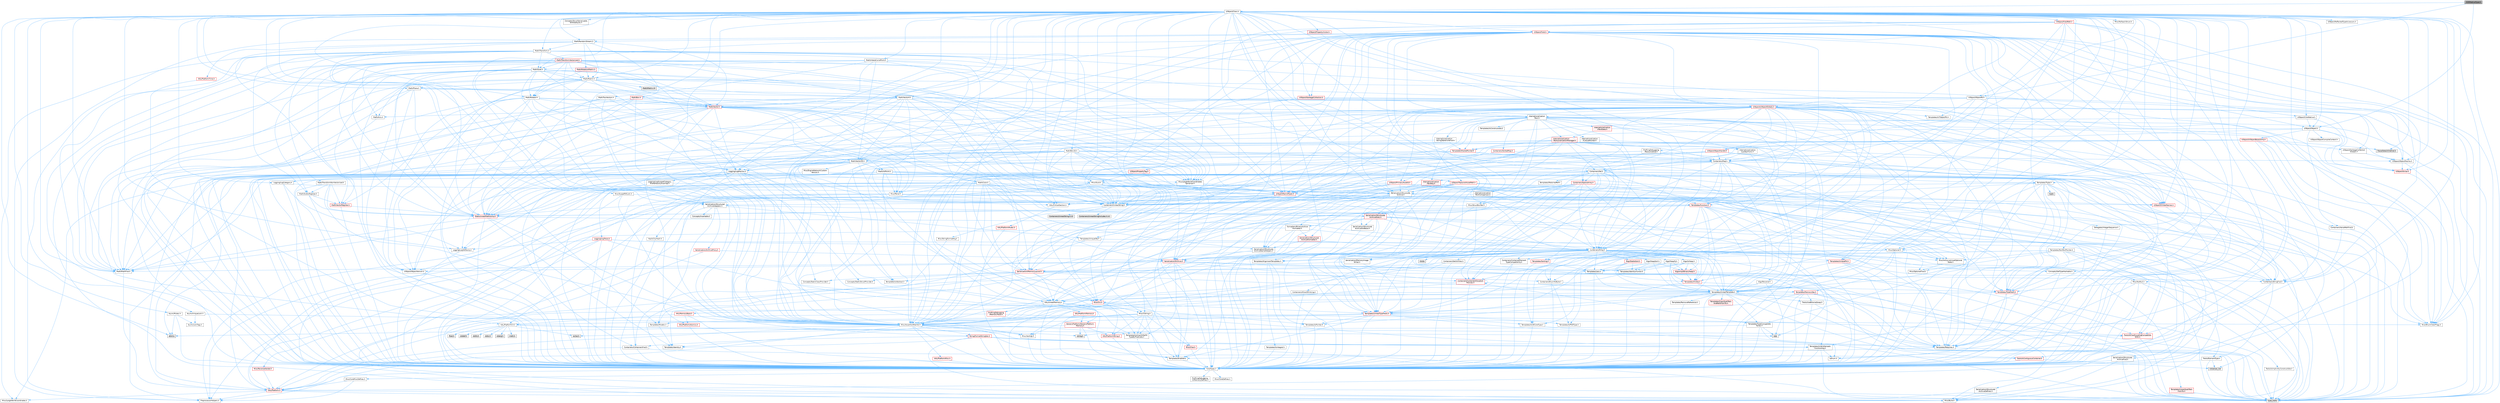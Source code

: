 digraph "VVMNativeType.h"
{
 // INTERACTIVE_SVG=YES
 // LATEX_PDF_SIZE
  bgcolor="transparent";
  edge [fontname=Helvetica,fontsize=10,labelfontname=Helvetica,labelfontsize=10];
  node [fontname=Helvetica,fontsize=10,shape=box,height=0.2,width=0.4];
  Node1 [id="Node000001",label="VVMNativeType.h",height=0.2,width=0.4,color="gray40", fillcolor="grey60", style="filled", fontcolor="black",tooltip=" "];
  Node1 -> Node2 [id="edge1_Node000001_Node000002",color="steelblue1",style="solid",tooltip=" "];
  Node2 [id="Node000002",label="UObject/Class.h",height=0.2,width=0.4,color="grey40", fillcolor="white", style="filled",URL="$d4/d05/Class_8h.html",tooltip=" "];
  Node2 -> Node3 [id="edge2_Node000002_Node000003",color="steelblue1",style="solid",tooltip=" "];
  Node3 [id="Node000003",label="Concepts/GetTypeHashable.h",height=0.2,width=0.4,color="grey40", fillcolor="white", style="filled",URL="$d3/da2/GetTypeHashable_8h.html",tooltip=" "];
  Node3 -> Node4 [id="edge3_Node000003_Node000004",color="steelblue1",style="solid",tooltip=" "];
  Node4 [id="Node000004",label="CoreTypes.h",height=0.2,width=0.4,color="grey40", fillcolor="white", style="filled",URL="$dc/dec/CoreTypes_8h.html",tooltip=" "];
  Node4 -> Node5 [id="edge4_Node000004_Node000005",color="steelblue1",style="solid",tooltip=" "];
  Node5 [id="Node000005",label="HAL/Platform.h",height=0.2,width=0.4,color="red", fillcolor="#FFF0F0", style="filled",URL="$d9/dd0/Platform_8h.html",tooltip=" "];
  Node5 -> Node6 [id="edge5_Node000005_Node000006",color="steelblue1",style="solid",tooltip=" "];
  Node6 [id="Node000006",label="Misc/Build.h",height=0.2,width=0.4,color="grey40", fillcolor="white", style="filled",URL="$d3/dbb/Build_8h.html",tooltip=" "];
  Node5 -> Node7 [id="edge6_Node000005_Node000007",color="steelblue1",style="solid",tooltip=" "];
  Node7 [id="Node000007",label="Misc/LargeWorldCoordinates.h",height=0.2,width=0.4,color="grey40", fillcolor="white", style="filled",URL="$d2/dcb/LargeWorldCoordinates_8h.html",tooltip=" "];
  Node5 -> Node8 [id="edge7_Node000005_Node000008",color="steelblue1",style="solid",tooltip=" "];
  Node8 [id="Node000008",label="type_traits",height=0.2,width=0.4,color="grey60", fillcolor="#E0E0E0", style="filled",tooltip=" "];
  Node5 -> Node9 [id="edge8_Node000005_Node000009",color="steelblue1",style="solid",tooltip=" "];
  Node9 [id="Node000009",label="PreprocessorHelpers.h",height=0.2,width=0.4,color="grey40", fillcolor="white", style="filled",URL="$db/ddb/PreprocessorHelpers_8h.html",tooltip=" "];
  Node4 -> Node15 [id="edge9_Node000004_Node000015",color="steelblue1",style="solid",tooltip=" "];
  Node15 [id="Node000015",label="ProfilingDebugging\l/UMemoryDefines.h",height=0.2,width=0.4,color="grey40", fillcolor="white", style="filled",URL="$d2/da2/UMemoryDefines_8h.html",tooltip=" "];
  Node4 -> Node16 [id="edge10_Node000004_Node000016",color="steelblue1",style="solid",tooltip=" "];
  Node16 [id="Node000016",label="Misc/CoreMiscDefines.h",height=0.2,width=0.4,color="grey40", fillcolor="white", style="filled",URL="$da/d38/CoreMiscDefines_8h.html",tooltip=" "];
  Node16 -> Node5 [id="edge11_Node000016_Node000005",color="steelblue1",style="solid",tooltip=" "];
  Node16 -> Node9 [id="edge12_Node000016_Node000009",color="steelblue1",style="solid",tooltip=" "];
  Node4 -> Node17 [id="edge13_Node000004_Node000017",color="steelblue1",style="solid",tooltip=" "];
  Node17 [id="Node000017",label="Misc/CoreDefines.h",height=0.2,width=0.4,color="grey40", fillcolor="white", style="filled",URL="$d3/dd2/CoreDefines_8h.html",tooltip=" "];
  Node3 -> Node18 [id="edge14_Node000003_Node000018",color="steelblue1",style="solid",tooltip=" "];
  Node18 [id="Node000018",label="Templates/TypeHash.h",height=0.2,width=0.4,color="red", fillcolor="#FFF0F0", style="filled",URL="$d1/d62/TypeHash_8h.html",tooltip=" "];
  Node18 -> Node4 [id="edge15_Node000018_Node000004",color="steelblue1",style="solid",tooltip=" "];
  Node18 -> Node19 [id="edge16_Node000018_Node000019",color="steelblue1",style="solid",tooltip=" "];
  Node19 [id="Node000019",label="Templates/Requires.h",height=0.2,width=0.4,color="grey40", fillcolor="white", style="filled",URL="$dc/d96/Requires_8h.html",tooltip=" "];
  Node19 -> Node20 [id="edge17_Node000019_Node000020",color="steelblue1",style="solid",tooltip=" "];
  Node20 [id="Node000020",label="Templates/EnableIf.h",height=0.2,width=0.4,color="grey40", fillcolor="white", style="filled",URL="$d7/d60/EnableIf_8h.html",tooltip=" "];
  Node20 -> Node4 [id="edge18_Node000020_Node000004",color="steelblue1",style="solid",tooltip=" "];
  Node19 -> Node8 [id="edge19_Node000019_Node000008",color="steelblue1",style="solid",tooltip=" "];
  Node18 -> Node21 [id="edge20_Node000018_Node000021",color="steelblue1",style="solid",tooltip=" "];
  Node21 [id="Node000021",label="Misc/Crc.h",height=0.2,width=0.4,color="red", fillcolor="#FFF0F0", style="filled",URL="$d4/dd2/Crc_8h.html",tooltip=" "];
  Node21 -> Node4 [id="edge21_Node000021_Node000004",color="steelblue1",style="solid",tooltip=" "];
  Node21 -> Node22 [id="edge22_Node000021_Node000022",color="steelblue1",style="solid",tooltip=" "];
  Node22 [id="Node000022",label="HAL/PlatformString.h",height=0.2,width=0.4,color="red", fillcolor="#FFF0F0", style="filled",URL="$db/db5/PlatformString_8h.html",tooltip=" "];
  Node22 -> Node4 [id="edge23_Node000022_Node000004",color="steelblue1",style="solid",tooltip=" "];
  Node21 -> Node24 [id="edge24_Node000021_Node000024",color="steelblue1",style="solid",tooltip=" "];
  Node24 [id="Node000024",label="Misc/AssertionMacros.h",height=0.2,width=0.4,color="grey40", fillcolor="white", style="filled",URL="$d0/dfa/AssertionMacros_8h.html",tooltip=" "];
  Node24 -> Node4 [id="edge25_Node000024_Node000004",color="steelblue1",style="solid",tooltip=" "];
  Node24 -> Node5 [id="edge26_Node000024_Node000005",color="steelblue1",style="solid",tooltip=" "];
  Node24 -> Node25 [id="edge27_Node000024_Node000025",color="steelblue1",style="solid",tooltip=" "];
  Node25 [id="Node000025",label="HAL/PlatformMisc.h",height=0.2,width=0.4,color="red", fillcolor="#FFF0F0", style="filled",URL="$d0/df5/PlatformMisc_8h.html",tooltip=" "];
  Node25 -> Node4 [id="edge28_Node000025_Node000004",color="steelblue1",style="solid",tooltip=" "];
  Node24 -> Node9 [id="edge29_Node000024_Node000009",color="steelblue1",style="solid",tooltip=" "];
  Node24 -> Node20 [id="edge30_Node000024_Node000020",color="steelblue1",style="solid",tooltip=" "];
  Node24 -> Node61 [id="edge31_Node000024_Node000061",color="steelblue1",style="solid",tooltip=" "];
  Node61 [id="Node000061",label="Templates/IsArrayOrRefOf\lTypeByPredicate.h",height=0.2,width=0.4,color="grey40", fillcolor="white", style="filled",URL="$d6/da1/IsArrayOrRefOfTypeByPredicate_8h.html",tooltip=" "];
  Node61 -> Node4 [id="edge32_Node000061_Node000004",color="steelblue1",style="solid",tooltip=" "];
  Node24 -> Node62 [id="edge33_Node000024_Node000062",color="steelblue1",style="solid",tooltip=" "];
  Node62 [id="Node000062",label="Templates/IsValidVariadic\lFunctionArg.h",height=0.2,width=0.4,color="grey40", fillcolor="white", style="filled",URL="$d0/dc8/IsValidVariadicFunctionArg_8h.html",tooltip=" "];
  Node62 -> Node4 [id="edge34_Node000062_Node000004",color="steelblue1",style="solid",tooltip=" "];
  Node62 -> Node63 [id="edge35_Node000062_Node000063",color="steelblue1",style="solid",tooltip=" "];
  Node63 [id="Node000063",label="IsEnum.h",height=0.2,width=0.4,color="grey40", fillcolor="white", style="filled",URL="$d4/de5/IsEnum_8h.html",tooltip=" "];
  Node62 -> Node8 [id="edge36_Node000062_Node000008",color="steelblue1",style="solid",tooltip=" "];
  Node24 -> Node64 [id="edge37_Node000024_Node000064",color="steelblue1",style="solid",tooltip=" "];
  Node64 [id="Node000064",label="Traits/IsCharEncodingCompatible\lWith.h",height=0.2,width=0.4,color="red", fillcolor="#FFF0F0", style="filled",URL="$df/dd1/IsCharEncodingCompatibleWith_8h.html",tooltip=" "];
  Node64 -> Node8 [id="edge38_Node000064_Node000008",color="steelblue1",style="solid",tooltip=" "];
  Node24 -> Node66 [id="edge39_Node000024_Node000066",color="steelblue1",style="solid",tooltip=" "];
  Node66 [id="Node000066",label="Misc/VarArgs.h",height=0.2,width=0.4,color="grey40", fillcolor="white", style="filled",URL="$d5/d6f/VarArgs_8h.html",tooltip=" "];
  Node66 -> Node4 [id="edge40_Node000066_Node000004",color="steelblue1",style="solid",tooltip=" "];
  Node24 -> Node67 [id="edge41_Node000024_Node000067",color="steelblue1",style="solid",tooltip=" "];
  Node67 [id="Node000067",label="String/FormatStringSan.h",height=0.2,width=0.4,color="red", fillcolor="#FFF0F0", style="filled",URL="$d3/d8b/FormatStringSan_8h.html",tooltip=" "];
  Node67 -> Node8 [id="edge42_Node000067_Node000008",color="steelblue1",style="solid",tooltip=" "];
  Node67 -> Node4 [id="edge43_Node000067_Node000004",color="steelblue1",style="solid",tooltip=" "];
  Node67 -> Node19 [id="edge44_Node000067_Node000019",color="steelblue1",style="solid",tooltip=" "];
  Node67 -> Node68 [id="edge45_Node000067_Node000068",color="steelblue1",style="solid",tooltip=" "];
  Node68 [id="Node000068",label="Templates/Identity.h",height=0.2,width=0.4,color="grey40", fillcolor="white", style="filled",URL="$d0/dd5/Identity_8h.html",tooltip=" "];
  Node67 -> Node62 [id="edge46_Node000067_Node000062",color="steelblue1",style="solid",tooltip=" "];
  Node67 -> Node33 [id="edge47_Node000067_Node000033",color="steelblue1",style="solid",tooltip=" "];
  Node33 [id="Node000033",label="Containers/ContainersFwd.h",height=0.2,width=0.4,color="grey40", fillcolor="white", style="filled",URL="$d4/d0a/ContainersFwd_8h.html",tooltip=" "];
  Node33 -> Node5 [id="edge48_Node000033_Node000005",color="steelblue1",style="solid",tooltip=" "];
  Node33 -> Node4 [id="edge49_Node000033_Node000004",color="steelblue1",style="solid",tooltip=" "];
  Node33 -> Node30 [id="edge50_Node000033_Node000030",color="steelblue1",style="solid",tooltip=" "];
  Node30 [id="Node000030",label="Traits/IsContiguousContainer.h",height=0.2,width=0.4,color="red", fillcolor="#FFF0F0", style="filled",URL="$d5/d3c/IsContiguousContainer_8h.html",tooltip=" "];
  Node30 -> Node4 [id="edge51_Node000030_Node000004",color="steelblue1",style="solid",tooltip=" "];
  Node30 -> Node29 [id="edge52_Node000030_Node000029",color="steelblue1",style="solid",tooltip=" "];
  Node29 [id="Node000029",label="initializer_list",height=0.2,width=0.4,color="grey60", fillcolor="#E0E0E0", style="filled",tooltip=" "];
  Node24 -> Node72 [id="edge53_Node000024_Node000072",color="steelblue1",style="solid",tooltip=" "];
  Node72 [id="Node000072",label="atomic",height=0.2,width=0.4,color="grey60", fillcolor="#E0E0E0", style="filled",tooltip=" "];
  Node21 -> Node73 [id="edge54_Node000021_Node000073",color="steelblue1",style="solid",tooltip=" "];
  Node73 [id="Node000073",label="Misc/CString.h",height=0.2,width=0.4,color="grey40", fillcolor="white", style="filled",URL="$d2/d49/CString_8h.html",tooltip=" "];
  Node73 -> Node4 [id="edge55_Node000073_Node000004",color="steelblue1",style="solid",tooltip=" "];
  Node73 -> Node37 [id="edge56_Node000073_Node000037",color="steelblue1",style="solid",tooltip=" "];
  Node37 [id="Node000037",label="HAL/PlatformCrt.h",height=0.2,width=0.4,color="grey40", fillcolor="white", style="filled",URL="$d8/d75/PlatformCrt_8h.html",tooltip=" "];
  Node37 -> Node38 [id="edge57_Node000037_Node000038",color="steelblue1",style="solid",tooltip=" "];
  Node38 [id="Node000038",label="new",height=0.2,width=0.4,color="grey60", fillcolor="#E0E0E0", style="filled",tooltip=" "];
  Node37 -> Node39 [id="edge58_Node000037_Node000039",color="steelblue1",style="solid",tooltip=" "];
  Node39 [id="Node000039",label="wchar.h",height=0.2,width=0.4,color="grey60", fillcolor="#E0E0E0", style="filled",tooltip=" "];
  Node37 -> Node40 [id="edge59_Node000037_Node000040",color="steelblue1",style="solid",tooltip=" "];
  Node40 [id="Node000040",label="stddef.h",height=0.2,width=0.4,color="grey60", fillcolor="#E0E0E0", style="filled",tooltip=" "];
  Node37 -> Node41 [id="edge60_Node000037_Node000041",color="steelblue1",style="solid",tooltip=" "];
  Node41 [id="Node000041",label="stdlib.h",height=0.2,width=0.4,color="grey60", fillcolor="#E0E0E0", style="filled",tooltip=" "];
  Node37 -> Node42 [id="edge61_Node000037_Node000042",color="steelblue1",style="solid",tooltip=" "];
  Node42 [id="Node000042",label="stdio.h",height=0.2,width=0.4,color="grey60", fillcolor="#E0E0E0", style="filled",tooltip=" "];
  Node37 -> Node43 [id="edge62_Node000037_Node000043",color="steelblue1",style="solid",tooltip=" "];
  Node43 [id="Node000043",label="stdarg.h",height=0.2,width=0.4,color="grey60", fillcolor="#E0E0E0", style="filled",tooltip=" "];
  Node37 -> Node44 [id="edge63_Node000037_Node000044",color="steelblue1",style="solid",tooltip=" "];
  Node44 [id="Node000044",label="math.h",height=0.2,width=0.4,color="grey60", fillcolor="#E0E0E0", style="filled",tooltip=" "];
  Node37 -> Node45 [id="edge64_Node000037_Node000045",color="steelblue1",style="solid",tooltip=" "];
  Node45 [id="Node000045",label="float.h",height=0.2,width=0.4,color="grey60", fillcolor="#E0E0E0", style="filled",tooltip=" "];
  Node37 -> Node46 [id="edge65_Node000037_Node000046",color="steelblue1",style="solid",tooltip=" "];
  Node46 [id="Node000046",label="string.h",height=0.2,width=0.4,color="grey60", fillcolor="#E0E0E0", style="filled",tooltip=" "];
  Node73 -> Node22 [id="edge66_Node000073_Node000022",color="steelblue1",style="solid",tooltip=" "];
  Node73 -> Node24 [id="edge67_Node000073_Node000024",color="steelblue1",style="solid",tooltip=" "];
  Node73 -> Node74 [id="edge68_Node000073_Node000074",color="steelblue1",style="solid",tooltip=" "];
  Node74 [id="Node000074",label="Misc/Char.h",height=0.2,width=0.4,color="red", fillcolor="#FFF0F0", style="filled",URL="$d0/d58/Char_8h.html",tooltip=" "];
  Node74 -> Node4 [id="edge69_Node000074_Node000004",color="steelblue1",style="solid",tooltip=" "];
  Node74 -> Node8 [id="edge70_Node000074_Node000008",color="steelblue1",style="solid",tooltip=" "];
  Node73 -> Node66 [id="edge71_Node000073_Node000066",color="steelblue1",style="solid",tooltip=" "];
  Node73 -> Node61 [id="edge72_Node000073_Node000061",color="steelblue1",style="solid",tooltip=" "];
  Node73 -> Node62 [id="edge73_Node000073_Node000062",color="steelblue1",style="solid",tooltip=" "];
  Node73 -> Node64 [id="edge74_Node000073_Node000064",color="steelblue1",style="solid",tooltip=" "];
  Node21 -> Node74 [id="edge75_Node000021_Node000074",color="steelblue1",style="solid",tooltip=" "];
  Node21 -> Node78 [id="edge76_Node000021_Node000078",color="steelblue1",style="solid",tooltip=" "];
  Node78 [id="Node000078",label="Templates/UnrealTypeTraits.h",height=0.2,width=0.4,color="red", fillcolor="#FFF0F0", style="filled",URL="$d2/d2d/UnrealTypeTraits_8h.html",tooltip=" "];
  Node78 -> Node4 [id="edge77_Node000078_Node000004",color="steelblue1",style="solid",tooltip=" "];
  Node78 -> Node79 [id="edge78_Node000078_Node000079",color="steelblue1",style="solid",tooltip=" "];
  Node79 [id="Node000079",label="Templates/IsPointer.h",height=0.2,width=0.4,color="grey40", fillcolor="white", style="filled",URL="$d7/d05/IsPointer_8h.html",tooltip=" "];
  Node79 -> Node4 [id="edge79_Node000079_Node000004",color="steelblue1",style="solid",tooltip=" "];
  Node78 -> Node24 [id="edge80_Node000078_Node000024",color="steelblue1",style="solid",tooltip=" "];
  Node78 -> Node20 [id="edge81_Node000078_Node000020",color="steelblue1",style="solid",tooltip=" "];
  Node78 -> Node63 [id="edge82_Node000078_Node000063",color="steelblue1",style="solid",tooltip=" "];
  Node78 -> Node82 [id="edge83_Node000078_Node000082",color="steelblue1",style="solid",tooltip=" "];
  Node82 [id="Node000082",label="Templates/Models.h",height=0.2,width=0.4,color="grey40", fillcolor="white", style="filled",URL="$d3/d0c/Models_8h.html",tooltip=" "];
  Node82 -> Node68 [id="edge84_Node000082_Node000068",color="steelblue1",style="solid",tooltip=" "];
  Node78 -> Node83 [id="edge85_Node000078_Node000083",color="steelblue1",style="solid",tooltip=" "];
  Node83 [id="Node000083",label="Templates/IsPODType.h",height=0.2,width=0.4,color="grey40", fillcolor="white", style="filled",URL="$d7/db1/IsPODType_8h.html",tooltip=" "];
  Node83 -> Node4 [id="edge86_Node000083_Node000004",color="steelblue1",style="solid",tooltip=" "];
  Node78 -> Node84 [id="edge87_Node000078_Node000084",color="steelblue1",style="solid",tooltip=" "];
  Node84 [id="Node000084",label="Templates/IsUECoreType.h",height=0.2,width=0.4,color="grey40", fillcolor="white", style="filled",URL="$d1/db8/IsUECoreType_8h.html",tooltip=" "];
  Node84 -> Node4 [id="edge88_Node000084_Node000004",color="steelblue1",style="solid",tooltip=" "];
  Node84 -> Node8 [id="edge89_Node000084_Node000008",color="steelblue1",style="solid",tooltip=" "];
  Node18 -> Node8 [id="edge90_Node000018_Node000008",color="steelblue1",style="solid",tooltip=" "];
  Node2 -> Node87 [id="edge91_Node000002_Node000087",color="steelblue1",style="solid",tooltip=" "];
  Node87 [id="Node000087",label="Concepts/StaticClassProvider.h",height=0.2,width=0.4,color="grey40", fillcolor="white", style="filled",URL="$dd/d83/StaticClassProvider_8h.html",tooltip=" "];
  Node2 -> Node88 [id="edge92_Node000002_Node000088",color="steelblue1",style="solid",tooltip=" "];
  Node88 [id="Node000088",label="Concepts/StaticStructProvider.h",height=0.2,width=0.4,color="grey40", fillcolor="white", style="filled",URL="$d5/d77/StaticStructProvider_8h.html",tooltip=" "];
  Node2 -> Node89 [id="edge93_Node000002_Node000089",color="steelblue1",style="solid",tooltip=" "];
  Node89 [id="Node000089",label="Concepts/StructSerializable\lWithDefaults.h",height=0.2,width=0.4,color="grey40", fillcolor="white", style="filled",URL="$d5/ddc/StructSerializableWithDefaults_8h.html",tooltip=" "];
  Node2 -> Node90 [id="edge94_Node000002_Node000090",color="steelblue1",style="solid",tooltip=" "];
  Node90 [id="Node000090",label="Containers/Array.h",height=0.2,width=0.4,color="grey40", fillcolor="white", style="filled",URL="$df/dd0/Array_8h.html",tooltip=" "];
  Node90 -> Node4 [id="edge95_Node000090_Node000004",color="steelblue1",style="solid",tooltip=" "];
  Node90 -> Node24 [id="edge96_Node000090_Node000024",color="steelblue1",style="solid",tooltip=" "];
  Node90 -> Node91 [id="edge97_Node000090_Node000091",color="steelblue1",style="solid",tooltip=" "];
  Node91 [id="Node000091",label="Misc/IntrusiveUnsetOptional\lState.h",height=0.2,width=0.4,color="grey40", fillcolor="white", style="filled",URL="$d2/d0a/IntrusiveUnsetOptionalState_8h.html",tooltip=" "];
  Node91 -> Node92 [id="edge98_Node000091_Node000092",color="steelblue1",style="solid",tooltip=" "];
  Node92 [id="Node000092",label="Misc/OptionalFwd.h",height=0.2,width=0.4,color="grey40", fillcolor="white", style="filled",URL="$dc/d50/OptionalFwd_8h.html",tooltip=" "];
  Node90 -> Node93 [id="edge99_Node000090_Node000093",color="steelblue1",style="solid",tooltip=" "];
  Node93 [id="Node000093",label="Misc/ReverseIterate.h",height=0.2,width=0.4,color="red", fillcolor="#FFF0F0", style="filled",URL="$db/de3/ReverseIterate_8h.html",tooltip=" "];
  Node93 -> Node5 [id="edge100_Node000093_Node000005",color="steelblue1",style="solid",tooltip=" "];
  Node90 -> Node95 [id="edge101_Node000090_Node000095",color="steelblue1",style="solid",tooltip=" "];
  Node95 [id="Node000095",label="HAL/UnrealMemory.h",height=0.2,width=0.4,color="grey40", fillcolor="white", style="filled",URL="$d9/d96/UnrealMemory_8h.html",tooltip=" "];
  Node95 -> Node4 [id="edge102_Node000095_Node000004",color="steelblue1",style="solid",tooltip=" "];
  Node95 -> Node96 [id="edge103_Node000095_Node000096",color="steelblue1",style="solid",tooltip=" "];
  Node96 [id="Node000096",label="GenericPlatform/GenericPlatform\lMemory.h",height=0.2,width=0.4,color="red", fillcolor="#FFF0F0", style="filled",URL="$dd/d22/GenericPlatformMemory_8h.html",tooltip=" "];
  Node96 -> Node4 [id="edge104_Node000096_Node000004",color="steelblue1",style="solid",tooltip=" "];
  Node96 -> Node22 [id="edge105_Node000096_Node000022",color="steelblue1",style="solid",tooltip=" "];
  Node96 -> Node46 [id="edge106_Node000096_Node000046",color="steelblue1",style="solid",tooltip=" "];
  Node96 -> Node39 [id="edge107_Node000096_Node000039",color="steelblue1",style="solid",tooltip=" "];
  Node95 -> Node97 [id="edge108_Node000095_Node000097",color="steelblue1",style="solid",tooltip=" "];
  Node97 [id="Node000097",label="HAL/MemoryBase.h",height=0.2,width=0.4,color="red", fillcolor="#FFF0F0", style="filled",URL="$d6/d9f/MemoryBase_8h.html",tooltip=" "];
  Node97 -> Node4 [id="edge109_Node000097_Node000004",color="steelblue1",style="solid",tooltip=" "];
  Node97 -> Node54 [id="edge110_Node000097_Node000054",color="steelblue1",style="solid",tooltip=" "];
  Node54 [id="Node000054",label="HAL/PlatformAtomics.h",height=0.2,width=0.4,color="red", fillcolor="#FFF0F0", style="filled",URL="$d3/d36/PlatformAtomics_8h.html",tooltip=" "];
  Node54 -> Node4 [id="edge111_Node000054_Node000004",color="steelblue1",style="solid",tooltip=" "];
  Node97 -> Node37 [id="edge112_Node000097_Node000037",color="steelblue1",style="solid",tooltip=" "];
  Node95 -> Node107 [id="edge113_Node000095_Node000107",color="steelblue1",style="solid",tooltip=" "];
  Node107 [id="Node000107",label="HAL/PlatformMemory.h",height=0.2,width=0.4,color="red", fillcolor="#FFF0F0", style="filled",URL="$de/d68/PlatformMemory_8h.html",tooltip=" "];
  Node107 -> Node4 [id="edge114_Node000107_Node000004",color="steelblue1",style="solid",tooltip=" "];
  Node107 -> Node96 [id="edge115_Node000107_Node000096",color="steelblue1",style="solid",tooltip=" "];
  Node95 -> Node109 [id="edge116_Node000095_Node000109",color="steelblue1",style="solid",tooltip=" "];
  Node109 [id="Node000109",label="ProfilingDebugging\l/MemoryTrace.h",height=0.2,width=0.4,color="red", fillcolor="#FFF0F0", style="filled",URL="$da/dd7/MemoryTrace_8h.html",tooltip=" "];
  Node109 -> Node5 [id="edge117_Node000109_Node000005",color="steelblue1",style="solid",tooltip=" "];
  Node109 -> Node49 [id="edge118_Node000109_Node000049",color="steelblue1",style="solid",tooltip=" "];
  Node49 [id="Node000049",label="Misc/EnumClassFlags.h",height=0.2,width=0.4,color="grey40", fillcolor="white", style="filled",URL="$d8/de7/EnumClassFlags_8h.html",tooltip=" "];
  Node95 -> Node79 [id="edge119_Node000095_Node000079",color="steelblue1",style="solid",tooltip=" "];
  Node90 -> Node78 [id="edge120_Node000090_Node000078",color="steelblue1",style="solid",tooltip=" "];
  Node90 -> Node110 [id="edge121_Node000090_Node000110",color="steelblue1",style="solid",tooltip=" "];
  Node110 [id="Node000110",label="Templates/UnrealTemplate.h",height=0.2,width=0.4,color="grey40", fillcolor="white", style="filled",URL="$d4/d24/UnrealTemplate_8h.html",tooltip=" "];
  Node110 -> Node4 [id="edge122_Node000110_Node000004",color="steelblue1",style="solid",tooltip=" "];
  Node110 -> Node79 [id="edge123_Node000110_Node000079",color="steelblue1",style="solid",tooltip=" "];
  Node110 -> Node95 [id="edge124_Node000110_Node000095",color="steelblue1",style="solid",tooltip=" "];
  Node110 -> Node111 [id="edge125_Node000110_Node000111",color="steelblue1",style="solid",tooltip=" "];
  Node111 [id="Node000111",label="Templates/CopyQualifiers\lAndRefsFromTo.h",height=0.2,width=0.4,color="red", fillcolor="#FFF0F0", style="filled",URL="$d3/db3/CopyQualifiersAndRefsFromTo_8h.html",tooltip=" "];
  Node110 -> Node78 [id="edge126_Node000110_Node000078",color="steelblue1",style="solid",tooltip=" "];
  Node110 -> Node113 [id="edge127_Node000110_Node000113",color="steelblue1",style="solid",tooltip=" "];
  Node113 [id="Node000113",label="Templates/RemoveReference.h",height=0.2,width=0.4,color="grey40", fillcolor="white", style="filled",URL="$da/dbe/RemoveReference_8h.html",tooltip=" "];
  Node113 -> Node4 [id="edge128_Node000113_Node000004",color="steelblue1",style="solid",tooltip=" "];
  Node110 -> Node19 [id="edge129_Node000110_Node000019",color="steelblue1",style="solid",tooltip=" "];
  Node110 -> Node114 [id="edge130_Node000110_Node000114",color="steelblue1",style="solid",tooltip=" "];
  Node114 [id="Node000114",label="Templates/TypeCompatible\lBytes.h",height=0.2,width=0.4,color="grey40", fillcolor="white", style="filled",URL="$df/d0a/TypeCompatibleBytes_8h.html",tooltip=" "];
  Node114 -> Node4 [id="edge131_Node000114_Node000004",color="steelblue1",style="solid",tooltip=" "];
  Node114 -> Node46 [id="edge132_Node000114_Node000046",color="steelblue1",style="solid",tooltip=" "];
  Node114 -> Node38 [id="edge133_Node000114_Node000038",color="steelblue1",style="solid",tooltip=" "];
  Node114 -> Node8 [id="edge134_Node000114_Node000008",color="steelblue1",style="solid",tooltip=" "];
  Node110 -> Node68 [id="edge135_Node000110_Node000068",color="steelblue1",style="solid",tooltip=" "];
  Node110 -> Node30 [id="edge136_Node000110_Node000030",color="steelblue1",style="solid",tooltip=" "];
  Node110 -> Node115 [id="edge137_Node000110_Node000115",color="steelblue1",style="solid",tooltip=" "];
  Node115 [id="Node000115",label="Traits/UseBitwiseSwap.h",height=0.2,width=0.4,color="grey40", fillcolor="white", style="filled",URL="$db/df3/UseBitwiseSwap_8h.html",tooltip=" "];
  Node115 -> Node4 [id="edge138_Node000115_Node000004",color="steelblue1",style="solid",tooltip=" "];
  Node115 -> Node8 [id="edge139_Node000115_Node000008",color="steelblue1",style="solid",tooltip=" "];
  Node110 -> Node8 [id="edge140_Node000110_Node000008",color="steelblue1",style="solid",tooltip=" "];
  Node90 -> Node116 [id="edge141_Node000090_Node000116",color="steelblue1",style="solid",tooltip=" "];
  Node116 [id="Node000116",label="Containers/AllowShrinking.h",height=0.2,width=0.4,color="grey40", fillcolor="white", style="filled",URL="$d7/d1a/AllowShrinking_8h.html",tooltip=" "];
  Node116 -> Node4 [id="edge142_Node000116_Node000004",color="steelblue1",style="solid",tooltip=" "];
  Node90 -> Node117 [id="edge143_Node000090_Node000117",color="steelblue1",style="solid",tooltip=" "];
  Node117 [id="Node000117",label="Containers/ContainerAllocation\lPolicies.h",height=0.2,width=0.4,color="red", fillcolor="#FFF0F0", style="filled",URL="$d7/dff/ContainerAllocationPolicies_8h.html",tooltip=" "];
  Node117 -> Node4 [id="edge144_Node000117_Node000004",color="steelblue1",style="solid",tooltip=" "];
  Node117 -> Node117 [id="edge145_Node000117_Node000117",color="steelblue1",style="solid",tooltip=" "];
  Node117 -> Node95 [id="edge146_Node000117_Node000095",color="steelblue1",style="solid",tooltip=" "];
  Node117 -> Node24 [id="edge147_Node000117_Node000024",color="steelblue1",style="solid",tooltip=" "];
  Node117 -> Node128 [id="edge148_Node000117_Node000128",color="steelblue1",style="solid",tooltip=" "];
  Node128 [id="Node000128",label="Templates/MemoryOps.h",height=0.2,width=0.4,color="red", fillcolor="#FFF0F0", style="filled",URL="$db/dea/MemoryOps_8h.html",tooltip=" "];
  Node128 -> Node4 [id="edge149_Node000128_Node000004",color="steelblue1",style="solid",tooltip=" "];
  Node128 -> Node95 [id="edge150_Node000128_Node000095",color="steelblue1",style="solid",tooltip=" "];
  Node128 -> Node19 [id="edge151_Node000128_Node000019",color="steelblue1",style="solid",tooltip=" "];
  Node128 -> Node78 [id="edge152_Node000128_Node000078",color="steelblue1",style="solid",tooltip=" "];
  Node128 -> Node115 [id="edge153_Node000128_Node000115",color="steelblue1",style="solid",tooltip=" "];
  Node128 -> Node38 [id="edge154_Node000128_Node000038",color="steelblue1",style="solid",tooltip=" "];
  Node128 -> Node8 [id="edge155_Node000128_Node000008",color="steelblue1",style="solid",tooltip=" "];
  Node117 -> Node114 [id="edge156_Node000117_Node000114",color="steelblue1",style="solid",tooltip=" "];
  Node117 -> Node8 [id="edge157_Node000117_Node000008",color="steelblue1",style="solid",tooltip=" "];
  Node90 -> Node129 [id="edge158_Node000090_Node000129",color="steelblue1",style="solid",tooltip=" "];
  Node129 [id="Node000129",label="Containers/ContainerElement\lTypeCompatibility.h",height=0.2,width=0.4,color="grey40", fillcolor="white", style="filled",URL="$df/ddf/ContainerElementTypeCompatibility_8h.html",tooltip=" "];
  Node129 -> Node4 [id="edge159_Node000129_Node000004",color="steelblue1",style="solid",tooltip=" "];
  Node129 -> Node78 [id="edge160_Node000129_Node000078",color="steelblue1",style="solid",tooltip=" "];
  Node90 -> Node130 [id="edge161_Node000090_Node000130",color="steelblue1",style="solid",tooltip=" "];
  Node130 [id="Node000130",label="Serialization/Archive.h",height=0.2,width=0.4,color="red", fillcolor="#FFF0F0", style="filled",URL="$d7/d3b/Archive_8h.html",tooltip=" "];
  Node130 -> Node4 [id="edge162_Node000130_Node000004",color="steelblue1",style="solid",tooltip=" "];
  Node130 -> Node34 [id="edge163_Node000130_Node000034",color="steelblue1",style="solid",tooltip=" "];
  Node34 [id="Node000034",label="Math/MathFwd.h",height=0.2,width=0.4,color="grey40", fillcolor="white", style="filled",URL="$d2/d10/MathFwd_8h.html",tooltip=" "];
  Node34 -> Node5 [id="edge164_Node000034_Node000005",color="steelblue1",style="solid",tooltip=" "];
  Node130 -> Node24 [id="edge165_Node000130_Node000024",color="steelblue1",style="solid",tooltip=" "];
  Node130 -> Node6 [id="edge166_Node000130_Node000006",color="steelblue1",style="solid",tooltip=" "];
  Node130 -> Node66 [id="edge167_Node000130_Node000066",color="steelblue1",style="solid",tooltip=" "];
  Node130 -> Node20 [id="edge168_Node000130_Node000020",color="steelblue1",style="solid",tooltip=" "];
  Node130 -> Node61 [id="edge169_Node000130_Node000061",color="steelblue1",style="solid",tooltip=" "];
  Node130 -> Node62 [id="edge170_Node000130_Node000062",color="steelblue1",style="solid",tooltip=" "];
  Node130 -> Node110 [id="edge171_Node000130_Node000110",color="steelblue1",style="solid",tooltip=" "];
  Node130 -> Node64 [id="edge172_Node000130_Node000064",color="steelblue1",style="solid",tooltip=" "];
  Node130 -> Node139 [id="edge173_Node000130_Node000139",color="steelblue1",style="solid",tooltip=" "];
  Node139 [id="Node000139",label="UObject/ObjectVersion.h",height=0.2,width=0.4,color="grey40", fillcolor="white", style="filled",URL="$da/d63/ObjectVersion_8h.html",tooltip=" "];
  Node139 -> Node4 [id="edge174_Node000139_Node000004",color="steelblue1",style="solid",tooltip=" "];
  Node90 -> Node140 [id="edge175_Node000090_Node000140",color="steelblue1",style="solid",tooltip=" "];
  Node140 [id="Node000140",label="Serialization/MemoryImage\lWriter.h",height=0.2,width=0.4,color="grey40", fillcolor="white", style="filled",URL="$d0/d08/MemoryImageWriter_8h.html",tooltip=" "];
  Node140 -> Node4 [id="edge176_Node000140_Node000004",color="steelblue1",style="solid",tooltip=" "];
  Node140 -> Node141 [id="edge177_Node000140_Node000141",color="steelblue1",style="solid",tooltip=" "];
  Node141 [id="Node000141",label="Serialization/MemoryLayout.h",height=0.2,width=0.4,color="red", fillcolor="#FFF0F0", style="filled",URL="$d7/d66/MemoryLayout_8h.html",tooltip=" "];
  Node141 -> Node87 [id="edge178_Node000141_Node000087",color="steelblue1",style="solid",tooltip=" "];
  Node141 -> Node88 [id="edge179_Node000141_Node000088",color="steelblue1",style="solid",tooltip=" "];
  Node141 -> Node142 [id="edge180_Node000141_Node000142",color="steelblue1",style="solid",tooltip=" "];
  Node142 [id="Node000142",label="Containers/EnumAsByte.h",height=0.2,width=0.4,color="grey40", fillcolor="white", style="filled",URL="$d6/d9a/EnumAsByte_8h.html",tooltip=" "];
  Node142 -> Node4 [id="edge181_Node000142_Node000004",color="steelblue1",style="solid",tooltip=" "];
  Node142 -> Node83 [id="edge182_Node000142_Node000083",color="steelblue1",style="solid",tooltip=" "];
  Node142 -> Node18 [id="edge183_Node000142_Node000018",color="steelblue1",style="solid",tooltip=" "];
  Node141 -> Node27 [id="edge184_Node000141_Node000027",color="steelblue1",style="solid",tooltip=" "];
  Node27 [id="Node000027",label="Containers/StringFwd.h",height=0.2,width=0.4,color="grey40", fillcolor="white", style="filled",URL="$df/d37/StringFwd_8h.html",tooltip=" "];
  Node27 -> Node4 [id="edge185_Node000027_Node000004",color="steelblue1",style="solid",tooltip=" "];
  Node27 -> Node28 [id="edge186_Node000027_Node000028",color="steelblue1",style="solid",tooltip=" "];
  Node28 [id="Node000028",label="Traits/ElementType.h",height=0.2,width=0.4,color="grey40", fillcolor="white", style="filled",URL="$d5/d4f/ElementType_8h.html",tooltip=" "];
  Node28 -> Node5 [id="edge187_Node000028_Node000005",color="steelblue1",style="solid",tooltip=" "];
  Node28 -> Node29 [id="edge188_Node000028_Node000029",color="steelblue1",style="solid",tooltip=" "];
  Node28 -> Node8 [id="edge189_Node000028_Node000008",color="steelblue1",style="solid",tooltip=" "];
  Node27 -> Node30 [id="edge190_Node000027_Node000030",color="steelblue1",style="solid",tooltip=" "];
  Node141 -> Node95 [id="edge191_Node000141_Node000095",color="steelblue1",style="solid",tooltip=" "];
  Node141 -> Node20 [id="edge192_Node000141_Node000020",color="steelblue1",style="solid",tooltip=" "];
  Node141 -> Node144 [id="edge193_Node000141_Node000144",color="steelblue1",style="solid",tooltip=" "];
  Node144 [id="Node000144",label="Templates/IsAbstract.h",height=0.2,width=0.4,color="grey40", fillcolor="white", style="filled",URL="$d8/db7/IsAbstract_8h.html",tooltip=" "];
  Node141 -> Node82 [id="edge194_Node000141_Node000082",color="steelblue1",style="solid",tooltip=" "];
  Node141 -> Node110 [id="edge195_Node000141_Node000110",color="steelblue1",style="solid",tooltip=" "];
  Node90 -> Node145 [id="edge196_Node000090_Node000145",color="steelblue1",style="solid",tooltip=" "];
  Node145 [id="Node000145",label="Algo/Heapify.h",height=0.2,width=0.4,color="grey40", fillcolor="white", style="filled",URL="$d0/d2a/Heapify_8h.html",tooltip=" "];
  Node145 -> Node146 [id="edge197_Node000145_Node000146",color="steelblue1",style="solid",tooltip=" "];
  Node146 [id="Node000146",label="Algo/Impl/BinaryHeap.h",height=0.2,width=0.4,color="red", fillcolor="#FFF0F0", style="filled",URL="$d7/da3/Algo_2Impl_2BinaryHeap_8h.html",tooltip=" "];
  Node146 -> Node147 [id="edge198_Node000146_Node000147",color="steelblue1",style="solid",tooltip=" "];
  Node147 [id="Node000147",label="Templates/Invoke.h",height=0.2,width=0.4,color="red", fillcolor="#FFF0F0", style="filled",URL="$d7/deb/Invoke_8h.html",tooltip=" "];
  Node147 -> Node4 [id="edge199_Node000147_Node000004",color="steelblue1",style="solid",tooltip=" "];
  Node147 -> Node110 [id="edge200_Node000147_Node000110",color="steelblue1",style="solid",tooltip=" "];
  Node147 -> Node8 [id="edge201_Node000147_Node000008",color="steelblue1",style="solid",tooltip=" "];
  Node146 -> Node8 [id="edge202_Node000146_Node000008",color="steelblue1",style="solid",tooltip=" "];
  Node145 -> Node151 [id="edge203_Node000145_Node000151",color="steelblue1",style="solid",tooltip=" "];
  Node151 [id="Node000151",label="Templates/IdentityFunctor.h",height=0.2,width=0.4,color="grey40", fillcolor="white", style="filled",URL="$d7/d2e/IdentityFunctor_8h.html",tooltip=" "];
  Node151 -> Node5 [id="edge204_Node000151_Node000005",color="steelblue1",style="solid",tooltip=" "];
  Node145 -> Node147 [id="edge205_Node000145_Node000147",color="steelblue1",style="solid",tooltip=" "];
  Node145 -> Node152 [id="edge206_Node000145_Node000152",color="steelblue1",style="solid",tooltip=" "];
  Node152 [id="Node000152",label="Templates/Less.h",height=0.2,width=0.4,color="grey40", fillcolor="white", style="filled",URL="$de/dc8/Less_8h.html",tooltip=" "];
  Node152 -> Node4 [id="edge207_Node000152_Node000004",color="steelblue1",style="solid",tooltip=" "];
  Node152 -> Node110 [id="edge208_Node000152_Node000110",color="steelblue1",style="solid",tooltip=" "];
  Node145 -> Node110 [id="edge209_Node000145_Node000110",color="steelblue1",style="solid",tooltip=" "];
  Node90 -> Node153 [id="edge210_Node000090_Node000153",color="steelblue1",style="solid",tooltip=" "];
  Node153 [id="Node000153",label="Algo/HeapSort.h",height=0.2,width=0.4,color="grey40", fillcolor="white", style="filled",URL="$d3/d92/HeapSort_8h.html",tooltip=" "];
  Node153 -> Node146 [id="edge211_Node000153_Node000146",color="steelblue1",style="solid",tooltip=" "];
  Node153 -> Node151 [id="edge212_Node000153_Node000151",color="steelblue1",style="solid",tooltip=" "];
  Node153 -> Node152 [id="edge213_Node000153_Node000152",color="steelblue1",style="solid",tooltip=" "];
  Node153 -> Node110 [id="edge214_Node000153_Node000110",color="steelblue1",style="solid",tooltip=" "];
  Node90 -> Node154 [id="edge215_Node000090_Node000154",color="steelblue1",style="solid",tooltip=" "];
  Node154 [id="Node000154",label="Algo/IsHeap.h",height=0.2,width=0.4,color="grey40", fillcolor="white", style="filled",URL="$de/d32/IsHeap_8h.html",tooltip=" "];
  Node154 -> Node146 [id="edge216_Node000154_Node000146",color="steelblue1",style="solid",tooltip=" "];
  Node154 -> Node151 [id="edge217_Node000154_Node000151",color="steelblue1",style="solid",tooltip=" "];
  Node154 -> Node147 [id="edge218_Node000154_Node000147",color="steelblue1",style="solid",tooltip=" "];
  Node154 -> Node152 [id="edge219_Node000154_Node000152",color="steelblue1",style="solid",tooltip=" "];
  Node154 -> Node110 [id="edge220_Node000154_Node000110",color="steelblue1",style="solid",tooltip=" "];
  Node90 -> Node146 [id="edge221_Node000090_Node000146",color="steelblue1",style="solid",tooltip=" "];
  Node90 -> Node155 [id="edge222_Node000090_Node000155",color="steelblue1",style="solid",tooltip=" "];
  Node155 [id="Node000155",label="Algo/StableSort.h",height=0.2,width=0.4,color="red", fillcolor="#FFF0F0", style="filled",URL="$d7/d3c/StableSort_8h.html",tooltip=" "];
  Node155 -> Node151 [id="edge223_Node000155_Node000151",color="steelblue1",style="solid",tooltip=" "];
  Node155 -> Node147 [id="edge224_Node000155_Node000147",color="steelblue1",style="solid",tooltip=" "];
  Node155 -> Node152 [id="edge225_Node000155_Node000152",color="steelblue1",style="solid",tooltip=" "];
  Node155 -> Node110 [id="edge226_Node000155_Node000110",color="steelblue1",style="solid",tooltip=" "];
  Node90 -> Node3 [id="edge227_Node000090_Node000003",color="steelblue1",style="solid",tooltip=" "];
  Node90 -> Node151 [id="edge228_Node000090_Node000151",color="steelblue1",style="solid",tooltip=" "];
  Node90 -> Node147 [id="edge229_Node000090_Node000147",color="steelblue1",style="solid",tooltip=" "];
  Node90 -> Node152 [id="edge230_Node000090_Node000152",color="steelblue1",style="solid",tooltip=" "];
  Node90 -> Node158 [id="edge231_Node000090_Node000158",color="steelblue1",style="solid",tooltip=" "];
  Node158 [id="Node000158",label="Templates/LosesQualifiers\lFromTo.h",height=0.2,width=0.4,color="red", fillcolor="#FFF0F0", style="filled",URL="$d2/db3/LosesQualifiersFromTo_8h.html",tooltip=" "];
  Node158 -> Node8 [id="edge232_Node000158_Node000008",color="steelblue1",style="solid",tooltip=" "];
  Node90 -> Node19 [id="edge233_Node000090_Node000019",color="steelblue1",style="solid",tooltip=" "];
  Node90 -> Node159 [id="edge234_Node000090_Node000159",color="steelblue1",style="solid",tooltip=" "];
  Node159 [id="Node000159",label="Templates/Sorting.h",height=0.2,width=0.4,color="red", fillcolor="#FFF0F0", style="filled",URL="$d3/d9e/Sorting_8h.html",tooltip=" "];
  Node159 -> Node4 [id="edge235_Node000159_Node000004",color="steelblue1",style="solid",tooltip=" "];
  Node159 -> Node152 [id="edge236_Node000159_Node000152",color="steelblue1",style="solid",tooltip=" "];
  Node90 -> Node163 [id="edge237_Node000090_Node000163",color="steelblue1",style="solid",tooltip=" "];
  Node163 [id="Node000163",label="Templates/AlignmentTemplates.h",height=0.2,width=0.4,color="grey40", fillcolor="white", style="filled",URL="$dd/d32/AlignmentTemplates_8h.html",tooltip=" "];
  Node163 -> Node4 [id="edge238_Node000163_Node000004",color="steelblue1",style="solid",tooltip=" "];
  Node163 -> Node104 [id="edge239_Node000163_Node000104",color="steelblue1",style="solid",tooltip=" "];
  Node104 [id="Node000104",label="Templates/IsIntegral.h",height=0.2,width=0.4,color="grey40", fillcolor="white", style="filled",URL="$da/d64/IsIntegral_8h.html",tooltip=" "];
  Node104 -> Node4 [id="edge240_Node000104_Node000004",color="steelblue1",style="solid",tooltip=" "];
  Node163 -> Node79 [id="edge241_Node000163_Node000079",color="steelblue1",style="solid",tooltip=" "];
  Node90 -> Node28 [id="edge242_Node000090_Node000028",color="steelblue1",style="solid",tooltip=" "];
  Node90 -> Node125 [id="edge243_Node000090_Node000125",color="steelblue1",style="solid",tooltip=" "];
  Node125 [id="Node000125",label="limits",height=0.2,width=0.4,color="grey60", fillcolor="#E0E0E0", style="filled",tooltip=" "];
  Node90 -> Node8 [id="edge244_Node000090_Node000008",color="steelblue1",style="solid",tooltip=" "];
  Node2 -> Node142 [id="edge245_Node000002_Node000142",color="steelblue1",style="solid",tooltip=" "];
  Node2 -> Node164 [id="edge246_Node000002_Node000164",color="steelblue1",style="solid",tooltip=" "];
  Node164 [id="Node000164",label="Containers/Map.h",height=0.2,width=0.4,color="grey40", fillcolor="white", style="filled",URL="$df/d79/Map_8h.html",tooltip=" "];
  Node164 -> Node4 [id="edge247_Node000164_Node000004",color="steelblue1",style="solid",tooltip=" "];
  Node164 -> Node165 [id="edge248_Node000164_Node000165",color="steelblue1",style="solid",tooltip=" "];
  Node165 [id="Node000165",label="Algo/Reverse.h",height=0.2,width=0.4,color="grey40", fillcolor="white", style="filled",URL="$d5/d93/Reverse_8h.html",tooltip=" "];
  Node165 -> Node4 [id="edge249_Node000165_Node000004",color="steelblue1",style="solid",tooltip=" "];
  Node165 -> Node110 [id="edge250_Node000165_Node000110",color="steelblue1",style="solid",tooltip=" "];
  Node164 -> Node129 [id="edge251_Node000164_Node000129",color="steelblue1",style="solid",tooltip=" "];
  Node164 -> Node166 [id="edge252_Node000164_Node000166",color="steelblue1",style="solid",tooltip=" "];
  Node166 [id="Node000166",label="Containers/Set.h",height=0.2,width=0.4,color="grey40", fillcolor="white", style="filled",URL="$d4/d45/Set_8h.html",tooltip=" "];
  Node166 -> Node117 [id="edge253_Node000166_Node000117",color="steelblue1",style="solid",tooltip=" "];
  Node166 -> Node129 [id="edge254_Node000166_Node000129",color="steelblue1",style="solid",tooltip=" "];
  Node166 -> Node167 [id="edge255_Node000166_Node000167",color="steelblue1",style="solid",tooltip=" "];
  Node167 [id="Node000167",label="Containers/SetUtilities.h",height=0.2,width=0.4,color="grey40", fillcolor="white", style="filled",URL="$dc/de5/SetUtilities_8h.html",tooltip=" "];
  Node167 -> Node4 [id="edge256_Node000167_Node000004",color="steelblue1",style="solid",tooltip=" "];
  Node167 -> Node141 [id="edge257_Node000167_Node000141",color="steelblue1",style="solid",tooltip=" "];
  Node167 -> Node128 [id="edge258_Node000167_Node000128",color="steelblue1",style="solid",tooltip=" "];
  Node167 -> Node78 [id="edge259_Node000167_Node000078",color="steelblue1",style="solid",tooltip=" "];
  Node166 -> Node168 [id="edge260_Node000166_Node000168",color="steelblue1",style="solid",tooltip=" "];
  Node168 [id="Node000168",label="Containers/SparseArray.h",height=0.2,width=0.4,color="red", fillcolor="#FFF0F0", style="filled",URL="$d5/dbf/SparseArray_8h.html",tooltip=" "];
  Node168 -> Node4 [id="edge261_Node000168_Node000004",color="steelblue1",style="solid",tooltip=" "];
  Node168 -> Node24 [id="edge262_Node000168_Node000024",color="steelblue1",style="solid",tooltip=" "];
  Node168 -> Node95 [id="edge263_Node000168_Node000095",color="steelblue1",style="solid",tooltip=" "];
  Node168 -> Node78 [id="edge264_Node000168_Node000078",color="steelblue1",style="solid",tooltip=" "];
  Node168 -> Node110 [id="edge265_Node000168_Node000110",color="steelblue1",style="solid",tooltip=" "];
  Node168 -> Node117 [id="edge266_Node000168_Node000117",color="steelblue1",style="solid",tooltip=" "];
  Node168 -> Node152 [id="edge267_Node000168_Node000152",color="steelblue1",style="solid",tooltip=" "];
  Node168 -> Node90 [id="edge268_Node000168_Node000090",color="steelblue1",style="solid",tooltip=" "];
  Node168 -> Node162 [id="edge269_Node000168_Node000162",color="steelblue1",style="solid",tooltip=" "];
  Node162 [id="Node000162",label="Math/UnrealMathUtility.h",height=0.2,width=0.4,color="red", fillcolor="#FFF0F0", style="filled",URL="$db/db8/UnrealMathUtility_8h.html",tooltip=" "];
  Node162 -> Node4 [id="edge270_Node000162_Node000004",color="steelblue1",style="solid",tooltip=" "];
  Node162 -> Node24 [id="edge271_Node000162_Node000024",color="steelblue1",style="solid",tooltip=" "];
  Node162 -> Node34 [id="edge272_Node000162_Node000034",color="steelblue1",style="solid",tooltip=" "];
  Node162 -> Node68 [id="edge273_Node000162_Node000068",color="steelblue1",style="solid",tooltip=" "];
  Node162 -> Node19 [id="edge274_Node000162_Node000019",color="steelblue1",style="solid",tooltip=" "];
  Node168 -> Node171 [id="edge275_Node000168_Node000171",color="steelblue1",style="solid",tooltip=" "];
  Node171 [id="Node000171",label="Serialization/Structured\lArchive.h",height=0.2,width=0.4,color="grey40", fillcolor="white", style="filled",URL="$d9/d1e/StructuredArchive_8h.html",tooltip=" "];
  Node171 -> Node90 [id="edge276_Node000171_Node000090",color="steelblue1",style="solid",tooltip=" "];
  Node171 -> Node117 [id="edge277_Node000171_Node000117",color="steelblue1",style="solid",tooltip=" "];
  Node171 -> Node4 [id="edge278_Node000171_Node000004",color="steelblue1",style="solid",tooltip=" "];
  Node171 -> Node172 [id="edge279_Node000171_Node000172",color="steelblue1",style="solid",tooltip=" "];
  Node172 [id="Node000172",label="Formatters/BinaryArchive\lFormatter.h",height=0.2,width=0.4,color="grey40", fillcolor="white", style="filled",URL="$d2/d01/BinaryArchiveFormatter_8h.html",tooltip=" "];
  Node172 -> Node90 [id="edge280_Node000172_Node000090",color="steelblue1",style="solid",tooltip=" "];
  Node172 -> Node5 [id="edge281_Node000172_Node000005",color="steelblue1",style="solid",tooltip=" "];
  Node172 -> Node130 [id="edge282_Node000172_Node000130",color="steelblue1",style="solid",tooltip=" "];
  Node172 -> Node173 [id="edge283_Node000172_Node000173",color="steelblue1",style="solid",tooltip=" "];
  Node173 [id="Node000173",label="Serialization/Structured\lArchiveFormatter.h",height=0.2,width=0.4,color="red", fillcolor="#FFF0F0", style="filled",URL="$db/dfe/StructuredArchiveFormatter_8h.html",tooltip=" "];
  Node173 -> Node90 [id="edge284_Node000173_Node000090",color="steelblue1",style="solid",tooltip=" "];
  Node173 -> Node4 [id="edge285_Node000173_Node000004",color="steelblue1",style="solid",tooltip=" "];
  Node173 -> Node174 [id="edge286_Node000173_Node000174",color="steelblue1",style="solid",tooltip=" "];
  Node174 [id="Node000174",label="Serialization/Structured\lArchiveNameHelpers.h",height=0.2,width=0.4,color="grey40", fillcolor="white", style="filled",URL="$d0/d7b/StructuredArchiveNameHelpers_8h.html",tooltip=" "];
  Node174 -> Node4 [id="edge287_Node000174_Node000004",color="steelblue1",style="solid",tooltip=" "];
  Node174 -> Node68 [id="edge288_Node000174_Node000068",color="steelblue1",style="solid",tooltip=" "];
  Node172 -> Node174 [id="edge289_Node000172_Node000174",color="steelblue1",style="solid",tooltip=" "];
  Node171 -> Node6 [id="edge290_Node000171_Node000006",color="steelblue1",style="solid",tooltip=" "];
  Node171 -> Node130 [id="edge291_Node000171_Node000130",color="steelblue1",style="solid",tooltip=" "];
  Node171 -> Node175 [id="edge292_Node000171_Node000175",color="steelblue1",style="solid",tooltip=" "];
  Node175 [id="Node000175",label="Serialization/Structured\lArchiveAdapters.h",height=0.2,width=0.4,color="grey40", fillcolor="white", style="filled",URL="$d3/de1/StructuredArchiveAdapters_8h.html",tooltip=" "];
  Node175 -> Node4 [id="edge293_Node000175_Node000004",color="steelblue1",style="solid",tooltip=" "];
  Node175 -> Node176 [id="edge294_Node000175_Node000176",color="steelblue1",style="solid",tooltip=" "];
  Node176 [id="Node000176",label="Concepts/Insertable.h",height=0.2,width=0.4,color="grey40", fillcolor="white", style="filled",URL="$d8/d3b/Insertable_8h.html",tooltip=" "];
  Node175 -> Node82 [id="edge295_Node000175_Node000082",color="steelblue1",style="solid",tooltip=" "];
  Node175 -> Node177 [id="edge296_Node000175_Node000177",color="steelblue1",style="solid",tooltip=" "];
  Node177 [id="Node000177",label="Serialization/ArchiveProxy.h",height=0.2,width=0.4,color="red", fillcolor="#FFF0F0", style="filled",URL="$dc/dda/ArchiveProxy_8h.html",tooltip=" "];
  Node177 -> Node4 [id="edge297_Node000177_Node000004",color="steelblue1",style="solid",tooltip=" "];
  Node177 -> Node130 [id="edge298_Node000177_Node000130",color="steelblue1",style="solid",tooltip=" "];
  Node175 -> Node178 [id="edge299_Node000175_Node000178",color="steelblue1",style="solid",tooltip=" "];
  Node178 [id="Node000178",label="Serialization/Structured\lArchiveSlots.h",height=0.2,width=0.4,color="red", fillcolor="#FFF0F0", style="filled",URL="$d2/d87/StructuredArchiveSlots_8h.html",tooltip=" "];
  Node178 -> Node90 [id="edge300_Node000178_Node000090",color="steelblue1",style="solid",tooltip=" "];
  Node178 -> Node4 [id="edge301_Node000178_Node000004",color="steelblue1",style="solid",tooltip=" "];
  Node178 -> Node172 [id="edge302_Node000178_Node000172",color="steelblue1",style="solid",tooltip=" "];
  Node178 -> Node6 [id="edge303_Node000178_Node000006",color="steelblue1",style="solid",tooltip=" "];
  Node178 -> Node179 [id="edge304_Node000178_Node000179",color="steelblue1",style="solid",tooltip=" "];
  Node179 [id="Node000179",label="Misc/Optional.h",height=0.2,width=0.4,color="grey40", fillcolor="white", style="filled",URL="$d2/dae/Optional_8h.html",tooltip=" "];
  Node179 -> Node4 [id="edge305_Node000179_Node000004",color="steelblue1",style="solid",tooltip=" "];
  Node179 -> Node24 [id="edge306_Node000179_Node000024",color="steelblue1",style="solid",tooltip=" "];
  Node179 -> Node91 [id="edge307_Node000179_Node000091",color="steelblue1",style="solid",tooltip=" "];
  Node179 -> Node92 [id="edge308_Node000179_Node000092",color="steelblue1",style="solid",tooltip=" "];
  Node179 -> Node128 [id="edge309_Node000179_Node000128",color="steelblue1",style="solid",tooltip=" "];
  Node179 -> Node110 [id="edge310_Node000179_Node000110",color="steelblue1",style="solid",tooltip=" "];
  Node179 -> Node130 [id="edge311_Node000179_Node000130",color="steelblue1",style="solid",tooltip=" "];
  Node178 -> Node130 [id="edge312_Node000178_Node000130",color="steelblue1",style="solid",tooltip=" "];
  Node178 -> Node180 [id="edge313_Node000178_Node000180",color="steelblue1",style="solid",tooltip=" "];
  Node180 [id="Node000180",label="Serialization/Structured\lArchiveFwd.h",height=0.2,width=0.4,color="grey40", fillcolor="white", style="filled",URL="$d2/df9/StructuredArchiveFwd_8h.html",tooltip=" "];
  Node180 -> Node4 [id="edge314_Node000180_Node000004",color="steelblue1",style="solid",tooltip=" "];
  Node180 -> Node6 [id="edge315_Node000180_Node000006",color="steelblue1",style="solid",tooltip=" "];
  Node180 -> Node8 [id="edge316_Node000180_Node000008",color="steelblue1",style="solid",tooltip=" "];
  Node178 -> Node174 [id="edge317_Node000178_Node000174",color="steelblue1",style="solid",tooltip=" "];
  Node178 -> Node181 [id="edge318_Node000178_Node000181",color="steelblue1",style="solid",tooltip=" "];
  Node181 [id="Node000181",label="Serialization/Structured\lArchiveSlotBase.h",height=0.2,width=0.4,color="grey40", fillcolor="white", style="filled",URL="$d9/d9a/StructuredArchiveSlotBase_8h.html",tooltip=" "];
  Node181 -> Node4 [id="edge319_Node000181_Node000004",color="steelblue1",style="solid",tooltip=" "];
  Node178 -> Node20 [id="edge320_Node000178_Node000020",color="steelblue1",style="solid",tooltip=" "];
  Node175 -> Node182 [id="edge321_Node000175_Node000182",color="steelblue1",style="solid",tooltip=" "];
  Node182 [id="Node000182",label="Templates/UniqueObj.h",height=0.2,width=0.4,color="grey40", fillcolor="white", style="filled",URL="$da/d95/UniqueObj_8h.html",tooltip=" "];
  Node182 -> Node4 [id="edge322_Node000182_Node000004",color="steelblue1",style="solid",tooltip=" "];
  Node182 -> Node183 [id="edge323_Node000182_Node000183",color="steelblue1",style="solid",tooltip=" "];
  Node183 [id="Node000183",label="Templates/UniquePtr.h",height=0.2,width=0.4,color="red", fillcolor="#FFF0F0", style="filled",URL="$de/d1a/UniquePtr_8h.html",tooltip=" "];
  Node183 -> Node4 [id="edge324_Node000183_Node000004",color="steelblue1",style="solid",tooltip=" "];
  Node183 -> Node110 [id="edge325_Node000183_Node000110",color="steelblue1",style="solid",tooltip=" "];
  Node183 -> Node19 [id="edge326_Node000183_Node000019",color="steelblue1",style="solid",tooltip=" "];
  Node183 -> Node141 [id="edge327_Node000183_Node000141",color="steelblue1",style="solid",tooltip=" "];
  Node183 -> Node8 [id="edge328_Node000183_Node000008",color="steelblue1",style="solid",tooltip=" "];
  Node171 -> Node186 [id="edge329_Node000171_Node000186",color="steelblue1",style="solid",tooltip=" "];
  Node186 [id="Node000186",label="Serialization/Structured\lArchiveDefines.h",height=0.2,width=0.4,color="grey40", fillcolor="white", style="filled",URL="$d3/d61/StructuredArchiveDefines_8h.html",tooltip=" "];
  Node186 -> Node6 [id="edge330_Node000186_Node000006",color="steelblue1",style="solid",tooltip=" "];
  Node171 -> Node173 [id="edge331_Node000171_Node000173",color="steelblue1",style="solid",tooltip=" "];
  Node171 -> Node180 [id="edge332_Node000171_Node000180",color="steelblue1",style="solid",tooltip=" "];
  Node171 -> Node174 [id="edge333_Node000171_Node000174",color="steelblue1",style="solid",tooltip=" "];
  Node171 -> Node181 [id="edge334_Node000171_Node000181",color="steelblue1",style="solid",tooltip=" "];
  Node171 -> Node178 [id="edge335_Node000171_Node000178",color="steelblue1",style="solid",tooltip=" "];
  Node171 -> Node182 [id="edge336_Node000171_Node000182",color="steelblue1",style="solid",tooltip=" "];
  Node168 -> Node140 [id="edge337_Node000168_Node000140",color="steelblue1",style="solid",tooltip=" "];
  Node168 -> Node187 [id="edge338_Node000168_Node000187",color="steelblue1",style="solid",tooltip=" "];
  Node187 [id="Node000187",label="Containers/UnrealString.h",height=0.2,width=0.4,color="grey40", fillcolor="white", style="filled",URL="$d5/dba/UnrealString_8h.html",tooltip=" "];
  Node187 -> Node188 [id="edge339_Node000187_Node000188",color="steelblue1",style="solid",tooltip=" "];
  Node188 [id="Node000188",label="Containers/UnrealStringIncludes.h.inl",height=0.2,width=0.4,color="grey60", fillcolor="#E0E0E0", style="filled",tooltip=" "];
  Node187 -> Node189 [id="edge340_Node000187_Node000189",color="steelblue1",style="solid",tooltip=" "];
  Node189 [id="Node000189",label="Containers/UnrealString.h.inl",height=0.2,width=0.4,color="grey60", fillcolor="#E0E0E0", style="filled",tooltip=" "];
  Node187 -> Node190 [id="edge341_Node000187_Node000190",color="steelblue1",style="solid",tooltip=" "];
  Node190 [id="Node000190",label="Misc/StringFormatArg.h",height=0.2,width=0.4,color="grey40", fillcolor="white", style="filled",URL="$d2/d16/StringFormatArg_8h.html",tooltip=" "];
  Node190 -> Node33 [id="edge342_Node000190_Node000033",color="steelblue1",style="solid",tooltip=" "];
  Node168 -> Node91 [id="edge343_Node000168_Node000091",color="steelblue1",style="solid",tooltip=" "];
  Node166 -> Node33 [id="edge344_Node000166_Node000033",color="steelblue1",style="solid",tooltip=" "];
  Node166 -> Node162 [id="edge345_Node000166_Node000162",color="steelblue1",style="solid",tooltip=" "];
  Node166 -> Node24 [id="edge346_Node000166_Node000024",color="steelblue1",style="solid",tooltip=" "];
  Node166 -> Node191 [id="edge347_Node000166_Node000191",color="steelblue1",style="solid",tooltip=" "];
  Node191 [id="Node000191",label="Misc/StructBuilder.h",height=0.2,width=0.4,color="grey40", fillcolor="white", style="filled",URL="$d9/db3/StructBuilder_8h.html",tooltip=" "];
  Node191 -> Node4 [id="edge348_Node000191_Node000004",color="steelblue1",style="solid",tooltip=" "];
  Node191 -> Node162 [id="edge349_Node000191_Node000162",color="steelblue1",style="solid",tooltip=" "];
  Node191 -> Node163 [id="edge350_Node000191_Node000163",color="steelblue1",style="solid",tooltip=" "];
  Node166 -> Node140 [id="edge351_Node000166_Node000140",color="steelblue1",style="solid",tooltip=" "];
  Node166 -> Node171 [id="edge352_Node000166_Node000171",color="steelblue1",style="solid",tooltip=" "];
  Node166 -> Node192 [id="edge353_Node000166_Node000192",color="steelblue1",style="solid",tooltip=" "];
  Node192 [id="Node000192",label="Templates/Function.h",height=0.2,width=0.4,color="red", fillcolor="#FFF0F0", style="filled",URL="$df/df5/Function_8h.html",tooltip=" "];
  Node192 -> Node4 [id="edge354_Node000192_Node000004",color="steelblue1",style="solid",tooltip=" "];
  Node192 -> Node24 [id="edge355_Node000192_Node000024",color="steelblue1",style="solid",tooltip=" "];
  Node192 -> Node91 [id="edge356_Node000192_Node000091",color="steelblue1",style="solid",tooltip=" "];
  Node192 -> Node95 [id="edge357_Node000192_Node000095",color="steelblue1",style="solid",tooltip=" "];
  Node192 -> Node78 [id="edge358_Node000192_Node000078",color="steelblue1",style="solid",tooltip=" "];
  Node192 -> Node147 [id="edge359_Node000192_Node000147",color="steelblue1",style="solid",tooltip=" "];
  Node192 -> Node110 [id="edge360_Node000192_Node000110",color="steelblue1",style="solid",tooltip=" "];
  Node192 -> Node19 [id="edge361_Node000192_Node000019",color="steelblue1",style="solid",tooltip=" "];
  Node192 -> Node162 [id="edge362_Node000192_Node000162",color="steelblue1",style="solid",tooltip=" "];
  Node192 -> Node38 [id="edge363_Node000192_Node000038",color="steelblue1",style="solid",tooltip=" "];
  Node192 -> Node8 [id="edge364_Node000192_Node000008",color="steelblue1",style="solid",tooltip=" "];
  Node166 -> Node194 [id="edge365_Node000166_Node000194",color="steelblue1",style="solid",tooltip=" "];
  Node194 [id="Node000194",label="Templates/RetainedRef.h",height=0.2,width=0.4,color="grey40", fillcolor="white", style="filled",URL="$d1/dac/RetainedRef_8h.html",tooltip=" "];
  Node166 -> Node159 [id="edge366_Node000166_Node000159",color="steelblue1",style="solid",tooltip=" "];
  Node166 -> Node18 [id="edge367_Node000166_Node000018",color="steelblue1",style="solid",tooltip=" "];
  Node166 -> Node110 [id="edge368_Node000166_Node000110",color="steelblue1",style="solid",tooltip=" "];
  Node166 -> Node29 [id="edge369_Node000166_Node000029",color="steelblue1",style="solid",tooltip=" "];
  Node166 -> Node8 [id="edge370_Node000166_Node000008",color="steelblue1",style="solid",tooltip=" "];
  Node164 -> Node187 [id="edge371_Node000164_Node000187",color="steelblue1",style="solid",tooltip=" "];
  Node164 -> Node24 [id="edge372_Node000164_Node000024",color="steelblue1",style="solid",tooltip=" "];
  Node164 -> Node191 [id="edge373_Node000164_Node000191",color="steelblue1",style="solid",tooltip=" "];
  Node164 -> Node192 [id="edge374_Node000164_Node000192",color="steelblue1",style="solid",tooltip=" "];
  Node164 -> Node159 [id="edge375_Node000164_Node000159",color="steelblue1",style="solid",tooltip=" "];
  Node164 -> Node195 [id="edge376_Node000164_Node000195",color="steelblue1",style="solid",tooltip=" "];
  Node195 [id="Node000195",label="Templates/Tuple.h",height=0.2,width=0.4,color="grey40", fillcolor="white", style="filled",URL="$d2/d4f/Tuple_8h.html",tooltip=" "];
  Node195 -> Node4 [id="edge377_Node000195_Node000004",color="steelblue1",style="solid",tooltip=" "];
  Node195 -> Node110 [id="edge378_Node000195_Node000110",color="steelblue1",style="solid",tooltip=" "];
  Node195 -> Node196 [id="edge379_Node000195_Node000196",color="steelblue1",style="solid",tooltip=" "];
  Node196 [id="Node000196",label="Delegates/IntegerSequence.h",height=0.2,width=0.4,color="grey40", fillcolor="white", style="filled",URL="$d2/dcc/IntegerSequence_8h.html",tooltip=" "];
  Node196 -> Node4 [id="edge380_Node000196_Node000004",color="steelblue1",style="solid",tooltip=" "];
  Node195 -> Node147 [id="edge381_Node000195_Node000147",color="steelblue1",style="solid",tooltip=" "];
  Node195 -> Node171 [id="edge382_Node000195_Node000171",color="steelblue1",style="solid",tooltip=" "];
  Node195 -> Node141 [id="edge383_Node000195_Node000141",color="steelblue1",style="solid",tooltip=" "];
  Node195 -> Node19 [id="edge384_Node000195_Node000019",color="steelblue1",style="solid",tooltip=" "];
  Node195 -> Node18 [id="edge385_Node000195_Node000018",color="steelblue1",style="solid",tooltip=" "];
  Node195 -> Node197 [id="edge386_Node000195_Node000197",color="steelblue1",style="solid",tooltip=" "];
  Node197 [id="Node000197",label="tuple",height=0.2,width=0.4,color="grey60", fillcolor="#E0E0E0", style="filled",tooltip=" "];
  Node195 -> Node8 [id="edge387_Node000195_Node000008",color="steelblue1",style="solid",tooltip=" "];
  Node164 -> Node110 [id="edge388_Node000164_Node000110",color="steelblue1",style="solid",tooltip=" "];
  Node164 -> Node78 [id="edge389_Node000164_Node000078",color="steelblue1",style="solid",tooltip=" "];
  Node164 -> Node8 [id="edge390_Node000164_Node000008",color="steelblue1",style="solid",tooltip=" "];
  Node2 -> Node166 [id="edge391_Node000002_Node000166",color="steelblue1",style="solid",tooltip=" "];
  Node2 -> Node27 [id="edge392_Node000002_Node000027",color="steelblue1",style="solid",tooltip=" "];
  Node2 -> Node187 [id="edge393_Node000002_Node000187",color="steelblue1",style="solid",tooltip=" "];
  Node2 -> Node4 [id="edge394_Node000002_Node000004",color="steelblue1",style="solid",tooltip=" "];
  Node2 -> Node198 [id="edge395_Node000002_Node000198",color="steelblue1",style="solid",tooltip=" "];
  Node198 [id="Node000198",label="Async/Mutex.h",height=0.2,width=0.4,color="grey40", fillcolor="white", style="filled",URL="$de/db1/Mutex_8h.html",tooltip=" "];
  Node198 -> Node199 [id="edge396_Node000198_Node000199",color="steelblue1",style="solid",tooltip=" "];
  Node199 [id="Node000199",label="Async/LockTags.h",height=0.2,width=0.4,color="grey40", fillcolor="white", style="filled",URL="$d6/d40/LockTags_8h.html",tooltip=" "];
  Node198 -> Node4 [id="edge397_Node000198_Node000004",color="steelblue1",style="solid",tooltip=" "];
  Node198 -> Node72 [id="edge398_Node000198_Node000072",color="steelblue1",style="solid",tooltip=" "];
  Node2 -> Node200 [id="edge399_Node000002_Node000200",color="steelblue1",style="solid",tooltip=" "];
  Node200 [id="Node000200",label="Async/UniqueLock.h",height=0.2,width=0.4,color="grey40", fillcolor="white", style="filled",URL="$da/dc6/UniqueLock_8h.html",tooltip=" "];
  Node200 -> Node199 [id="edge400_Node000200_Node000199",color="steelblue1",style="solid",tooltip=" "];
  Node200 -> Node24 [id="edge401_Node000200_Node000024",color="steelblue1",style="solid",tooltip=" "];
  Node2 -> Node201 [id="edge402_Node000002_Node000201",color="steelblue1",style="solid",tooltip=" "];
  Node201 [id="Node000201",label="HAL/CriticalSection.h",height=0.2,width=0.4,color="grey40", fillcolor="white", style="filled",URL="$d6/d90/CriticalSection_8h.html",tooltip=" "];
  Node201 -> Node202 [id="edge403_Node000201_Node000202",color="steelblue1",style="solid",tooltip=" "];
  Node202 [id="Node000202",label="HAL/PlatformMutex.h",height=0.2,width=0.4,color="red", fillcolor="#FFF0F0", style="filled",URL="$d9/d0b/PlatformMutex_8h.html",tooltip=" "];
  Node202 -> Node4 [id="edge404_Node000202_Node000004",color="steelblue1",style="solid",tooltip=" "];
  Node2 -> Node37 [id="edge405_Node000002_Node000037",color="steelblue1",style="solid",tooltip=" "];
  Node2 -> Node95 [id="edge406_Node000002_Node000095",color="steelblue1",style="solid",tooltip=" "];
  Node2 -> Node204 [id="edge407_Node000002_Node000204",color="steelblue1",style="solid",tooltip=" "];
  Node204 [id="Node000204",label="Internationalization\l/Text.h",height=0.2,width=0.4,color="grey40", fillcolor="white", style="filled",URL="$d6/d35/Text_8h.html",tooltip=" "];
  Node204 -> Node4 [id="edge408_Node000204_Node000004",color="steelblue1",style="solid",tooltip=" "];
  Node204 -> Node54 [id="edge409_Node000204_Node000054",color="steelblue1",style="solid",tooltip=" "];
  Node204 -> Node24 [id="edge410_Node000204_Node000024",color="steelblue1",style="solid",tooltip=" "];
  Node204 -> Node49 [id="edge411_Node000204_Node000049",color="steelblue1",style="solid",tooltip=" "];
  Node204 -> Node78 [id="edge412_Node000204_Node000078",color="steelblue1",style="solid",tooltip=" "];
  Node204 -> Node90 [id="edge413_Node000204_Node000090",color="steelblue1",style="solid",tooltip=" "];
  Node204 -> Node187 [id="edge414_Node000204_Node000187",color="steelblue1",style="solid",tooltip=" "];
  Node204 -> Node205 [id="edge415_Node000204_Node000205",color="steelblue1",style="solid",tooltip=" "];
  Node205 [id="Node000205",label="Containers/SortedMap.h",height=0.2,width=0.4,color="red", fillcolor="#FFF0F0", style="filled",URL="$d1/dcf/SortedMap_8h.html",tooltip=" "];
  Node205 -> Node164 [id="edge416_Node000205_Node000164",color="steelblue1",style="solid",tooltip=" "];
  Node205 -> Node206 [id="edge417_Node000205_Node000206",color="steelblue1",style="solid",tooltip=" "];
  Node206 [id="Node000206",label="UObject/NameTypes.h",height=0.2,width=0.4,color="red", fillcolor="#FFF0F0", style="filled",URL="$d6/d35/NameTypes_8h.html",tooltip=" "];
  Node206 -> Node4 [id="edge418_Node000206_Node000004",color="steelblue1",style="solid",tooltip=" "];
  Node206 -> Node24 [id="edge419_Node000206_Node000024",color="steelblue1",style="solid",tooltip=" "];
  Node206 -> Node95 [id="edge420_Node000206_Node000095",color="steelblue1",style="solid",tooltip=" "];
  Node206 -> Node78 [id="edge421_Node000206_Node000078",color="steelblue1",style="solid",tooltip=" "];
  Node206 -> Node110 [id="edge422_Node000206_Node000110",color="steelblue1",style="solid",tooltip=" "];
  Node206 -> Node187 [id="edge423_Node000206_Node000187",color="steelblue1",style="solid",tooltip=" "];
  Node206 -> Node201 [id="edge424_Node000206_Node000201",color="steelblue1",style="solid",tooltip=" "];
  Node206 -> Node27 [id="edge425_Node000206_Node000027",color="steelblue1",style="solid",tooltip=" "];
  Node206 -> Node208 [id="edge426_Node000206_Node000208",color="steelblue1",style="solid",tooltip=" "];
  Node208 [id="Node000208",label="UObject/UnrealNames.h",height=0.2,width=0.4,color="red", fillcolor="#FFF0F0", style="filled",URL="$d8/db1/UnrealNames_8h.html",tooltip=" "];
  Node208 -> Node4 [id="edge427_Node000208_Node000004",color="steelblue1",style="solid",tooltip=" "];
  Node206 -> Node141 [id="edge428_Node000206_Node000141",color="steelblue1",style="solid",tooltip=" "];
  Node206 -> Node91 [id="edge429_Node000206_Node000091",color="steelblue1",style="solid",tooltip=" "];
  Node204 -> Node142 [id="edge430_Node000204_Node000142",color="steelblue1",style="solid",tooltip=" "];
  Node204 -> Node216 [id="edge431_Node000204_Node000216",color="steelblue1",style="solid",tooltip=" "];
  Node216 [id="Node000216",label="Templates/SharedPointer.h",height=0.2,width=0.4,color="red", fillcolor="#FFF0F0", style="filled",URL="$d2/d17/SharedPointer_8h.html",tooltip=" "];
  Node216 -> Node4 [id="edge432_Node000216_Node000004",color="steelblue1",style="solid",tooltip=" "];
  Node216 -> Node91 [id="edge433_Node000216_Node000091",color="steelblue1",style="solid",tooltip=" "];
  Node216 -> Node24 [id="edge434_Node000216_Node000024",color="steelblue1",style="solid",tooltip=" "];
  Node216 -> Node95 [id="edge435_Node000216_Node000095",color="steelblue1",style="solid",tooltip=" "];
  Node216 -> Node90 [id="edge436_Node000216_Node000090",color="steelblue1",style="solid",tooltip=" "];
  Node216 -> Node164 [id="edge437_Node000216_Node000164",color="steelblue1",style="solid",tooltip=" "];
  Node204 -> Node230 [id="edge438_Node000204_Node000230",color="steelblue1",style="solid",tooltip=" "];
  Node230 [id="Node000230",label="Internationalization\l/TextKey.h",height=0.2,width=0.4,color="red", fillcolor="#FFF0F0", style="filled",URL="$d8/d4a/TextKey_8h.html",tooltip=" "];
  Node230 -> Node4 [id="edge439_Node000230_Node000004",color="steelblue1",style="solid",tooltip=" "];
  Node230 -> Node18 [id="edge440_Node000230_Node000018",color="steelblue1",style="solid",tooltip=" "];
  Node230 -> Node187 [id="edge441_Node000230_Node000187",color="steelblue1",style="solid",tooltip=" "];
  Node230 -> Node171 [id="edge442_Node000230_Node000171",color="steelblue1",style="solid",tooltip=" "];
  Node204 -> Node231 [id="edge443_Node000204_Node000231",color="steelblue1",style="solid",tooltip=" "];
  Node231 [id="Node000231",label="Internationalization\l/LocKeyFuncs.h",height=0.2,width=0.4,color="grey40", fillcolor="white", style="filled",URL="$dd/d46/LocKeyFuncs_8h.html",tooltip=" "];
  Node231 -> Node4 [id="edge444_Node000231_Node000004",color="steelblue1",style="solid",tooltip=" "];
  Node231 -> Node166 [id="edge445_Node000231_Node000166",color="steelblue1",style="solid",tooltip=" "];
  Node231 -> Node164 [id="edge446_Node000231_Node000164",color="steelblue1",style="solid",tooltip=" "];
  Node204 -> Node232 [id="edge447_Node000204_Node000232",color="steelblue1",style="solid",tooltip=" "];
  Node232 [id="Node000232",label="Internationalization\l/CulturePointer.h",height=0.2,width=0.4,color="grey40", fillcolor="white", style="filled",URL="$d6/dbe/CulturePointer_8h.html",tooltip=" "];
  Node232 -> Node4 [id="edge448_Node000232_Node000004",color="steelblue1",style="solid",tooltip=" "];
  Node232 -> Node216 [id="edge449_Node000232_Node000216",color="steelblue1",style="solid",tooltip=" "];
  Node204 -> Node233 [id="edge450_Node000204_Node000233",color="steelblue1",style="solid",tooltip=" "];
  Node233 [id="Node000233",label="Internationalization\l/TextComparison.h",height=0.2,width=0.4,color="grey40", fillcolor="white", style="filled",URL="$d7/ddc/TextComparison_8h.html",tooltip=" "];
  Node233 -> Node4 [id="edge451_Node000233_Node000004",color="steelblue1",style="solid",tooltip=" "];
  Node233 -> Node187 [id="edge452_Node000233_Node000187",color="steelblue1",style="solid",tooltip=" "];
  Node204 -> Node234 [id="edge453_Node000204_Node000234",color="steelblue1",style="solid",tooltip=" "];
  Node234 [id="Node000234",label="Internationalization\l/TextLocalizationManager.h",height=0.2,width=0.4,color="red", fillcolor="#FFF0F0", style="filled",URL="$d5/d2e/TextLocalizationManager_8h.html",tooltip=" "];
  Node234 -> Node90 [id="edge454_Node000234_Node000090",color="steelblue1",style="solid",tooltip=" "];
  Node234 -> Node117 [id="edge455_Node000234_Node000117",color="steelblue1",style="solid",tooltip=" "];
  Node234 -> Node164 [id="edge456_Node000234_Node000164",color="steelblue1",style="solid",tooltip=" "];
  Node234 -> Node166 [id="edge457_Node000234_Node000166",color="steelblue1",style="solid",tooltip=" "];
  Node234 -> Node187 [id="edge458_Node000234_Node000187",color="steelblue1",style="solid",tooltip=" "];
  Node234 -> Node4 [id="edge459_Node000234_Node000004",color="steelblue1",style="solid",tooltip=" "];
  Node234 -> Node201 [id="edge460_Node000234_Node000201",color="steelblue1",style="solid",tooltip=" "];
  Node234 -> Node231 [id="edge461_Node000234_Node000231",color="steelblue1",style="solid",tooltip=" "];
  Node234 -> Node230 [id="edge462_Node000234_Node000230",color="steelblue1",style="solid",tooltip=" "];
  Node234 -> Node21 [id="edge463_Node000234_Node000021",color="steelblue1",style="solid",tooltip=" "];
  Node234 -> Node49 [id="edge464_Node000234_Node000049",color="steelblue1",style="solid",tooltip=" "];
  Node234 -> Node192 [id="edge465_Node000234_Node000192",color="steelblue1",style="solid",tooltip=" "];
  Node234 -> Node216 [id="edge466_Node000234_Node000216",color="steelblue1",style="solid",tooltip=" "];
  Node234 -> Node72 [id="edge467_Node000234_Node000072",color="steelblue1",style="solid",tooltip=" "];
  Node204 -> Node258 [id="edge468_Node000204_Node000258",color="steelblue1",style="solid",tooltip=" "];
  Node258 [id="Node000258",label="Internationalization\l/StringTableCoreFwd.h",height=0.2,width=0.4,color="grey40", fillcolor="white", style="filled",URL="$d2/d42/StringTableCoreFwd_8h.html",tooltip=" "];
  Node258 -> Node4 [id="edge469_Node000258_Node000004",color="steelblue1",style="solid",tooltip=" "];
  Node258 -> Node216 [id="edge470_Node000258_Node000216",color="steelblue1",style="solid",tooltip=" "];
  Node204 -> Node259 [id="edge471_Node000204_Node000259",color="steelblue1",style="solid",tooltip=" "];
  Node259 [id="Node000259",label="Internationalization\l/ITextData.h",height=0.2,width=0.4,color="red", fillcolor="#FFF0F0", style="filled",URL="$d5/dbd/ITextData_8h.html",tooltip=" "];
  Node259 -> Node4 [id="edge472_Node000259_Node000004",color="steelblue1",style="solid",tooltip=" "];
  Node259 -> Node234 [id="edge473_Node000259_Node000234",color="steelblue1",style="solid",tooltip=" "];
  Node204 -> Node179 [id="edge474_Node000204_Node000179",color="steelblue1",style="solid",tooltip=" "];
  Node204 -> Node183 [id="edge475_Node000204_Node000183",color="steelblue1",style="solid",tooltip=" "];
  Node204 -> Node260 [id="edge476_Node000204_Node000260",color="steelblue1",style="solid",tooltip=" "];
  Node260 [id="Node000260",label="Templates/IsConstructible.h",height=0.2,width=0.4,color="grey40", fillcolor="white", style="filled",URL="$da/df1/IsConstructible_8h.html",tooltip=" "];
  Node204 -> Node19 [id="edge477_Node000204_Node000019",color="steelblue1",style="solid",tooltip=" "];
  Node204 -> Node8 [id="edge478_Node000204_Node000008",color="steelblue1",style="solid",tooltip=" "];
  Node2 -> Node223 [id="edge479_Node000002_Node000223",color="steelblue1",style="solid",tooltip=" "];
  Node223 [id="Node000223",label="Logging/LogCategory.h",height=0.2,width=0.4,color="grey40", fillcolor="white", style="filled",URL="$d9/d36/LogCategory_8h.html",tooltip=" "];
  Node223 -> Node4 [id="edge480_Node000223_Node000004",color="steelblue1",style="solid",tooltip=" "];
  Node223 -> Node100 [id="edge481_Node000223_Node000100",color="steelblue1",style="solid",tooltip=" "];
  Node100 [id="Node000100",label="Logging/LogVerbosity.h",height=0.2,width=0.4,color="grey40", fillcolor="white", style="filled",URL="$d2/d8f/LogVerbosity_8h.html",tooltip=" "];
  Node100 -> Node4 [id="edge482_Node000100_Node000004",color="steelblue1",style="solid",tooltip=" "];
  Node223 -> Node206 [id="edge483_Node000223_Node000206",color="steelblue1",style="solid",tooltip=" "];
  Node2 -> Node222 [id="edge484_Node000002_Node000222",color="steelblue1",style="solid",tooltip=" "];
  Node222 [id="Node000222",label="Logging/LogMacros.h",height=0.2,width=0.4,color="grey40", fillcolor="white", style="filled",URL="$d0/d16/LogMacros_8h.html",tooltip=" "];
  Node222 -> Node187 [id="edge485_Node000222_Node000187",color="steelblue1",style="solid",tooltip=" "];
  Node222 -> Node4 [id="edge486_Node000222_Node000004",color="steelblue1",style="solid",tooltip=" "];
  Node222 -> Node9 [id="edge487_Node000222_Node000009",color="steelblue1",style="solid",tooltip=" "];
  Node222 -> Node223 [id="edge488_Node000222_Node000223",color="steelblue1",style="solid",tooltip=" "];
  Node222 -> Node224 [id="edge489_Node000222_Node000224",color="steelblue1",style="solid",tooltip=" "];
  Node224 [id="Node000224",label="Logging/LogScopedCategory\lAndVerbosityOverride.h",height=0.2,width=0.4,color="grey40", fillcolor="white", style="filled",URL="$de/dba/LogScopedCategoryAndVerbosityOverride_8h.html",tooltip=" "];
  Node224 -> Node4 [id="edge490_Node000224_Node000004",color="steelblue1",style="solid",tooltip=" "];
  Node224 -> Node100 [id="edge491_Node000224_Node000100",color="steelblue1",style="solid",tooltip=" "];
  Node224 -> Node206 [id="edge492_Node000224_Node000206",color="steelblue1",style="solid",tooltip=" "];
  Node222 -> Node225 [id="edge493_Node000222_Node000225",color="steelblue1",style="solid",tooltip=" "];
  Node225 [id="Node000225",label="Logging/LogTrace.h",height=0.2,width=0.4,color="red", fillcolor="#FFF0F0", style="filled",URL="$d5/d91/LogTrace_8h.html",tooltip=" "];
  Node225 -> Node4 [id="edge494_Node000225_Node000004",color="steelblue1",style="solid",tooltip=" "];
  Node225 -> Node90 [id="edge495_Node000225_Node000090",color="steelblue1",style="solid",tooltip=" "];
  Node225 -> Node9 [id="edge496_Node000225_Node000009",color="steelblue1",style="solid",tooltip=" "];
  Node225 -> Node100 [id="edge497_Node000225_Node000100",color="steelblue1",style="solid",tooltip=" "];
  Node225 -> Node6 [id="edge498_Node000225_Node000006",color="steelblue1",style="solid",tooltip=" "];
  Node225 -> Node61 [id="edge499_Node000225_Node000061",color="steelblue1",style="solid",tooltip=" "];
  Node225 -> Node64 [id="edge500_Node000225_Node000064",color="steelblue1",style="solid",tooltip=" "];
  Node222 -> Node100 [id="edge501_Node000222_Node000100",color="steelblue1",style="solid",tooltip=" "];
  Node222 -> Node24 [id="edge502_Node000222_Node000024",color="steelblue1",style="solid",tooltip=" "];
  Node222 -> Node6 [id="edge503_Node000222_Node000006",color="steelblue1",style="solid",tooltip=" "];
  Node222 -> Node66 [id="edge504_Node000222_Node000066",color="steelblue1",style="solid",tooltip=" "];
  Node222 -> Node67 [id="edge505_Node000222_Node000067",color="steelblue1",style="solid",tooltip=" "];
  Node222 -> Node20 [id="edge506_Node000222_Node000020",color="steelblue1",style="solid",tooltip=" "];
  Node222 -> Node61 [id="edge507_Node000222_Node000061",color="steelblue1",style="solid",tooltip=" "];
  Node222 -> Node62 [id="edge508_Node000222_Node000062",color="steelblue1",style="solid",tooltip=" "];
  Node222 -> Node64 [id="edge509_Node000222_Node000064",color="steelblue1",style="solid",tooltip=" "];
  Node222 -> Node8 [id="edge510_Node000222_Node000008",color="steelblue1",style="solid",tooltip=" "];
  Node2 -> Node100 [id="edge511_Node000002_Node000100",color="steelblue1",style="solid",tooltip=" "];
  Node2 -> Node261 [id="edge512_Node000002_Node000261",color="steelblue1",style="solid",tooltip=" "];
  Node261 [id="Node000261",label="Math/Box2D.h",height=0.2,width=0.4,color="grey40", fillcolor="white", style="filled",URL="$d3/d1c/Box2D_8h.html",tooltip=" "];
  Node261 -> Node90 [id="edge513_Node000261_Node000090",color="steelblue1",style="solid",tooltip=" "];
  Node261 -> Node187 [id="edge514_Node000261_Node000187",color="steelblue1",style="solid",tooltip=" "];
  Node261 -> Node4 [id="edge515_Node000261_Node000004",color="steelblue1",style="solid",tooltip=" "];
  Node261 -> Node34 [id="edge516_Node000261_Node000034",color="steelblue1",style="solid",tooltip=" "];
  Node261 -> Node162 [id="edge517_Node000261_Node000162",color="steelblue1",style="solid",tooltip=" "];
  Node261 -> Node262 [id="edge518_Node000261_Node000262",color="steelblue1",style="solid",tooltip=" "];
  Node262 [id="Node000262",label="Math/Vector2D.h",height=0.2,width=0.4,color="grey40", fillcolor="white", style="filled",URL="$d3/db0/Vector2D_8h.html",tooltip=" "];
  Node262 -> Node4 [id="edge519_Node000262_Node000004",color="steelblue1",style="solid",tooltip=" "];
  Node262 -> Node34 [id="edge520_Node000262_Node000034",color="steelblue1",style="solid",tooltip=" "];
  Node262 -> Node24 [id="edge521_Node000262_Node000024",color="steelblue1",style="solid",tooltip=" "];
  Node262 -> Node21 [id="edge522_Node000262_Node000021",color="steelblue1",style="solid",tooltip=" "];
  Node262 -> Node162 [id="edge523_Node000262_Node000162",color="steelblue1",style="solid",tooltip=" "];
  Node262 -> Node187 [id="edge524_Node000262_Node000187",color="steelblue1",style="solid",tooltip=" "];
  Node262 -> Node263 [id="edge525_Node000262_Node000263",color="steelblue1",style="solid",tooltip=" "];
  Node263 [id="Node000263",label="Misc/Parse.h",height=0.2,width=0.4,color="grey40", fillcolor="white", style="filled",URL="$dc/d71/Parse_8h.html",tooltip=" "];
  Node263 -> Node27 [id="edge526_Node000263_Node000027",color="steelblue1",style="solid",tooltip=" "];
  Node263 -> Node187 [id="edge527_Node000263_Node000187",color="steelblue1",style="solid",tooltip=" "];
  Node263 -> Node4 [id="edge528_Node000263_Node000004",color="steelblue1",style="solid",tooltip=" "];
  Node263 -> Node37 [id="edge529_Node000263_Node000037",color="steelblue1",style="solid",tooltip=" "];
  Node263 -> Node6 [id="edge530_Node000263_Node000006",color="steelblue1",style="solid",tooltip=" "];
  Node263 -> Node49 [id="edge531_Node000263_Node000049",color="steelblue1",style="solid",tooltip=" "];
  Node263 -> Node192 [id="edge532_Node000263_Node000192",color="steelblue1",style="solid",tooltip=" "];
  Node262 -> Node264 [id="edge533_Node000262_Node000264",color="steelblue1",style="solid",tooltip=" "];
  Node264 [id="Node000264",label="Misc/LargeWorldCoordinates\lSerializer.h",height=0.2,width=0.4,color="grey40", fillcolor="white", style="filled",URL="$d7/df9/LargeWorldCoordinatesSerializer_8h.html",tooltip=" "];
  Node264 -> Node206 [id="edge534_Node000264_Node000206",color="steelblue1",style="solid",tooltip=" "];
  Node264 -> Node139 [id="edge535_Node000264_Node000139",color="steelblue1",style="solid",tooltip=" "];
  Node264 -> Node171 [id="edge536_Node000264_Node000171",color="steelblue1",style="solid",tooltip=" "];
  Node262 -> Node265 [id="edge537_Node000262_Node000265",color="steelblue1",style="solid",tooltip=" "];
  Node265 [id="Node000265",label="Misc/EngineNetworkCustom\lVersion.h",height=0.2,width=0.4,color="grey40", fillcolor="white", style="filled",URL="$da/da3/EngineNetworkCustomVersion_8h.html",tooltip=" "];
  Node265 -> Node4 [id="edge538_Node000265_Node000004",color="steelblue1",style="solid",tooltip=" "];
  Node265 -> Node266 [id="edge539_Node000265_Node000266",color="steelblue1",style="solid",tooltip=" "];
  Node266 [id="Node000266",label="Misc/Guid.h",height=0.2,width=0.4,color="grey40", fillcolor="white", style="filled",URL="$d6/d2a/Guid_8h.html",tooltip=" "];
  Node266 -> Node27 [id="edge540_Node000266_Node000027",color="steelblue1",style="solid",tooltip=" "];
  Node266 -> Node187 [id="edge541_Node000266_Node000187",color="steelblue1",style="solid",tooltip=" "];
  Node266 -> Node4 [id="edge542_Node000266_Node000004",color="steelblue1",style="solid",tooltip=" "];
  Node266 -> Node9 [id="edge543_Node000266_Node000009",color="steelblue1",style="solid",tooltip=" "];
  Node266 -> Node267 [id="edge544_Node000266_Node000267",color="steelblue1",style="solid",tooltip=" "];
  Node267 [id="Node000267",label="Hash/CityHash.h",height=0.2,width=0.4,color="grey40", fillcolor="white", style="filled",URL="$d0/d13/CityHash_8h.html",tooltip=" "];
  Node267 -> Node4 [id="edge545_Node000267_Node000004",color="steelblue1",style="solid",tooltip=" "];
  Node266 -> Node24 [id="edge546_Node000266_Node000024",color="steelblue1",style="solid",tooltip=" "];
  Node266 -> Node21 [id="edge547_Node000266_Node000021",color="steelblue1",style="solid",tooltip=" "];
  Node266 -> Node130 [id="edge548_Node000266_Node000130",color="steelblue1",style="solid",tooltip=" "];
  Node266 -> Node141 [id="edge549_Node000266_Node000141",color="steelblue1",style="solid",tooltip=" "];
  Node266 -> Node171 [id="edge550_Node000266_Node000171",color="steelblue1",style="solid",tooltip=" "];
  Node262 -> Node268 [id="edge551_Node000262_Node000268",color="steelblue1",style="solid",tooltip=" "];
  Node268 [id="Node000268",label="Math/IntPoint.h",height=0.2,width=0.4,color="grey40", fillcolor="white", style="filled",URL="$d3/df7/IntPoint_8h.html",tooltip=" "];
  Node268 -> Node4 [id="edge552_Node000268_Node000004",color="steelblue1",style="solid",tooltip=" "];
  Node268 -> Node24 [id="edge553_Node000268_Node000024",color="steelblue1",style="solid",tooltip=" "];
  Node268 -> Node263 [id="edge554_Node000268_Node000263",color="steelblue1",style="solid",tooltip=" "];
  Node268 -> Node34 [id="edge555_Node000268_Node000034",color="steelblue1",style="solid",tooltip=" "];
  Node268 -> Node162 [id="edge556_Node000268_Node000162",color="steelblue1",style="solid",tooltip=" "];
  Node268 -> Node187 [id="edge557_Node000268_Node000187",color="steelblue1",style="solid",tooltip=" "];
  Node268 -> Node171 [id="edge558_Node000268_Node000171",color="steelblue1",style="solid",tooltip=" "];
  Node268 -> Node18 [id="edge559_Node000268_Node000018",color="steelblue1",style="solid",tooltip=" "];
  Node268 -> Node264 [id="edge560_Node000268_Node000264",color="steelblue1",style="solid",tooltip=" "];
  Node262 -> Node222 [id="edge561_Node000262_Node000222",color="steelblue1",style="solid",tooltip=" "];
  Node262 -> Node8 [id="edge562_Node000262_Node000008",color="steelblue1",style="solid",tooltip=" "];
  Node261 -> Node24 [id="edge563_Node000261_Node000024",color="steelblue1",style="solid",tooltip=" "];
  Node261 -> Node7 [id="edge564_Node000261_Node000007",color="steelblue1",style="solid",tooltip=" "];
  Node261 -> Node264 [id="edge565_Node000261_Node000264",color="steelblue1",style="solid",tooltip=" "];
  Node261 -> Node130 [id="edge566_Node000261_Node000130",color="steelblue1",style="solid",tooltip=" "];
  Node261 -> Node84 [id="edge567_Node000261_Node000084",color="steelblue1",style="solid",tooltip=" "];
  Node261 -> Node78 [id="edge568_Node000261_Node000078",color="steelblue1",style="solid",tooltip=" "];
  Node261 -> Node206 [id="edge569_Node000261_Node000206",color="steelblue1",style="solid",tooltip=" "];
  Node261 -> Node208 [id="edge570_Node000261_Node000208",color="steelblue1",style="solid",tooltip=" "];
  Node2 -> Node269 [id="edge571_Node000002_Node000269",color="steelblue1",style="solid",tooltip=" "];
  Node269 [id="Node000269",label="Math/InterpCurvePoint.h",height=0.2,width=0.4,color="grey40", fillcolor="white", style="filled",URL="$d7/db8/InterpCurvePoint_8h.html",tooltip=" "];
  Node269 -> Node4 [id="edge572_Node000269_Node000004",color="steelblue1",style="solid",tooltip=" "];
  Node269 -> Node95 [id="edge573_Node000269_Node000095",color="steelblue1",style="solid",tooltip=" "];
  Node269 -> Node162 [id="edge574_Node000269_Node000162",color="steelblue1",style="solid",tooltip=" "];
  Node269 -> Node270 [id="edge575_Node000269_Node000270",color="steelblue1",style="solid",tooltip=" "];
  Node270 [id="Node000270",label="Math/Color.h",height=0.2,width=0.4,color="grey40", fillcolor="white", style="filled",URL="$dd/dac/Color_8h.html",tooltip=" "];
  Node270 -> Node90 [id="edge576_Node000270_Node000090",color="steelblue1",style="solid",tooltip=" "];
  Node270 -> Node187 [id="edge577_Node000270_Node000187",color="steelblue1",style="solid",tooltip=" "];
  Node270 -> Node4 [id="edge578_Node000270_Node000004",color="steelblue1",style="solid",tooltip=" "];
  Node270 -> Node9 [id="edge579_Node000270_Node000009",color="steelblue1",style="solid",tooltip=" "];
  Node270 -> Node34 [id="edge580_Node000270_Node000034",color="steelblue1",style="solid",tooltip=" "];
  Node270 -> Node162 [id="edge581_Node000270_Node000162",color="steelblue1",style="solid",tooltip=" "];
  Node270 -> Node24 [id="edge582_Node000270_Node000024",color="steelblue1",style="solid",tooltip=" "];
  Node270 -> Node21 [id="edge583_Node000270_Node000021",color="steelblue1",style="solid",tooltip=" "];
  Node270 -> Node263 [id="edge584_Node000270_Node000263",color="steelblue1",style="solid",tooltip=" "];
  Node270 -> Node130 [id="edge585_Node000270_Node000130",color="steelblue1",style="solid",tooltip=" "];
  Node270 -> Node141 [id="edge586_Node000270_Node000141",color="steelblue1",style="solid",tooltip=" "];
  Node270 -> Node171 [id="edge587_Node000270_Node000171",color="steelblue1",style="solid",tooltip=" "];
  Node270 -> Node174 [id="edge588_Node000270_Node000174",color="steelblue1",style="solid",tooltip=" "];
  Node270 -> Node178 [id="edge589_Node000270_Node000178",color="steelblue1",style="solid",tooltip=" "];
  Node269 -> Node262 [id="edge590_Node000269_Node000262",color="steelblue1",style="solid",tooltip=" "];
  Node269 -> Node142 [id="edge591_Node000269_Node000142",color="steelblue1",style="solid",tooltip=" "];
  Node269 -> Node271 [id="edge592_Node000269_Node000271",color="steelblue1",style="solid",tooltip=" "];
  Node271 [id="Node000271",label="Math/Vector.h",height=0.2,width=0.4,color="red", fillcolor="#FFF0F0", style="filled",URL="$d6/dbe/Vector_8h.html",tooltip=" "];
  Node271 -> Node4 [id="edge593_Node000271_Node000004",color="steelblue1",style="solid",tooltip=" "];
  Node271 -> Node24 [id="edge594_Node000271_Node000024",color="steelblue1",style="solid",tooltip=" "];
  Node271 -> Node34 [id="edge595_Node000271_Node000034",color="steelblue1",style="solid",tooltip=" "];
  Node271 -> Node21 [id="edge596_Node000271_Node000021",color="steelblue1",style="solid",tooltip=" "];
  Node271 -> Node162 [id="edge597_Node000271_Node000162",color="steelblue1",style="solid",tooltip=" "];
  Node271 -> Node187 [id="edge598_Node000271_Node000187",color="steelblue1",style="solid",tooltip=" "];
  Node271 -> Node263 [id="edge599_Node000271_Node000263",color="steelblue1",style="solid",tooltip=" "];
  Node271 -> Node264 [id="edge600_Node000271_Node000264",color="steelblue1",style="solid",tooltip=" "];
  Node271 -> Node270 [id="edge601_Node000271_Node000270",color="steelblue1",style="solid",tooltip=" "];
  Node271 -> Node268 [id="edge602_Node000271_Node000268",color="steelblue1",style="solid",tooltip=" "];
  Node271 -> Node222 [id="edge603_Node000271_Node000222",color="steelblue1",style="solid",tooltip=" "];
  Node271 -> Node262 [id="edge604_Node000271_Node000262",color="steelblue1",style="solid",tooltip=" "];
  Node271 -> Node204 [id="edge605_Node000271_Node000204",color="steelblue1",style="solid",tooltip=" "];
  Node271 -> Node276 [id="edge606_Node000271_Node000276",color="steelblue1",style="solid",tooltip=" "];
  Node276 [id="Node000276",label="Math/Axis.h",height=0.2,width=0.4,color="grey40", fillcolor="white", style="filled",URL="$dd/dbb/Axis_8h.html",tooltip=" "];
  Node276 -> Node4 [id="edge607_Node000276_Node000004",color="steelblue1",style="solid",tooltip=" "];
  Node271 -> Node141 [id="edge608_Node000271_Node000141",color="steelblue1",style="solid",tooltip=" "];
  Node271 -> Node139 [id="edge609_Node000271_Node000139",color="steelblue1",style="solid",tooltip=" "];
  Node271 -> Node8 [id="edge610_Node000271_Node000008",color="steelblue1",style="solid",tooltip=" "];
  Node269 -> Node277 [id="edge611_Node000269_Node000277",color="steelblue1",style="solid",tooltip=" "];
  Node277 [id="Node000277",label="Math/Quat.h",height=0.2,width=0.4,color="grey40", fillcolor="white", style="filled",URL="$d9/de9/Quat_8h.html",tooltip=" "];
  Node277 -> Node4 [id="edge612_Node000277_Node000004",color="steelblue1",style="solid",tooltip=" "];
  Node277 -> Node24 [id="edge613_Node000277_Node000024",color="steelblue1",style="solid",tooltip=" "];
  Node277 -> Node162 [id="edge614_Node000277_Node000162",color="steelblue1",style="solid",tooltip=" "];
  Node277 -> Node187 [id="edge615_Node000277_Node000187",color="steelblue1",style="solid",tooltip=" "];
  Node277 -> Node222 [id="edge616_Node000277_Node000222",color="steelblue1",style="solid",tooltip=" "];
  Node277 -> Node34 [id="edge617_Node000277_Node000034",color="steelblue1",style="solid",tooltip=" "];
  Node277 -> Node271 [id="edge618_Node000277_Node000271",color="steelblue1",style="solid",tooltip=" "];
  Node277 -> Node278 [id="edge619_Node000277_Node000278",color="steelblue1",style="solid",tooltip=" "];
  Node278 [id="Node000278",label="Math/VectorRegister.h",height=0.2,width=0.4,color="red", fillcolor="#FFF0F0", style="filled",URL="$da/d8b/VectorRegister_8h.html",tooltip=" "];
  Node278 -> Node4 [id="edge620_Node000278_Node000004",color="steelblue1",style="solid",tooltip=" "];
  Node278 -> Node162 [id="edge621_Node000278_Node000162",color="steelblue1",style="solid",tooltip=" "];
  Node277 -> Node283 [id="edge622_Node000277_Node000283",color="steelblue1",style="solid",tooltip=" "];
  Node283 [id="Node000283",label="Math/Rotator.h",height=0.2,width=0.4,color="grey40", fillcolor="white", style="filled",URL="$d8/d3a/Rotator_8h.html",tooltip=" "];
  Node283 -> Node4 [id="edge623_Node000283_Node000004",color="steelblue1",style="solid",tooltip=" "];
  Node283 -> Node34 [id="edge624_Node000283_Node000034",color="steelblue1",style="solid",tooltip=" "];
  Node283 -> Node162 [id="edge625_Node000283_Node000162",color="steelblue1",style="solid",tooltip=" "];
  Node283 -> Node187 [id="edge626_Node000283_Node000187",color="steelblue1",style="solid",tooltip=" "];
  Node283 -> Node263 [id="edge627_Node000283_Node000263",color="steelblue1",style="solid",tooltip=" "];
  Node283 -> Node264 [id="edge628_Node000283_Node000264",color="steelblue1",style="solid",tooltip=" "];
  Node283 -> Node222 [id="edge629_Node000283_Node000222",color="steelblue1",style="solid",tooltip=" "];
  Node283 -> Node271 [id="edge630_Node000283_Node000271",color="steelblue1",style="solid",tooltip=" "];
  Node283 -> Node278 [id="edge631_Node000283_Node000278",color="steelblue1",style="solid",tooltip=" "];
  Node283 -> Node139 [id="edge632_Node000283_Node000139",color="steelblue1",style="solid",tooltip=" "];
  Node277 -> Node284 [id="edge633_Node000277_Node000284",color="steelblue1",style="solid",tooltip=" "];
  Node284 [id="Node000284",label="Math/Matrix.h",height=0.2,width=0.4,color="grey40", fillcolor="white", style="filled",URL="$d3/db1/Matrix_8h.html",tooltip=" "];
  Node284 -> Node4 [id="edge634_Node000284_Node000004",color="steelblue1",style="solid",tooltip=" "];
  Node284 -> Node95 [id="edge635_Node000284_Node000095",color="steelblue1",style="solid",tooltip=" "];
  Node284 -> Node162 [id="edge636_Node000284_Node000162",color="steelblue1",style="solid",tooltip=" "];
  Node284 -> Node187 [id="edge637_Node000284_Node000187",color="steelblue1",style="solid",tooltip=" "];
  Node284 -> Node34 [id="edge638_Node000284_Node000034",color="steelblue1",style="solid",tooltip=" "];
  Node284 -> Node271 [id="edge639_Node000284_Node000271",color="steelblue1",style="solid",tooltip=" "];
  Node284 -> Node285 [id="edge640_Node000284_Node000285",color="steelblue1",style="solid",tooltip=" "];
  Node285 [id="Node000285",label="Math/Vector4.h",height=0.2,width=0.4,color="grey40", fillcolor="white", style="filled",URL="$d7/d36/Vector4_8h.html",tooltip=" "];
  Node285 -> Node4 [id="edge641_Node000285_Node000004",color="steelblue1",style="solid",tooltip=" "];
  Node285 -> Node21 [id="edge642_Node000285_Node000021",color="steelblue1",style="solid",tooltip=" "];
  Node285 -> Node34 [id="edge643_Node000285_Node000034",color="steelblue1",style="solid",tooltip=" "];
  Node285 -> Node162 [id="edge644_Node000285_Node000162",color="steelblue1",style="solid",tooltip=" "];
  Node285 -> Node187 [id="edge645_Node000285_Node000187",color="steelblue1",style="solid",tooltip=" "];
  Node285 -> Node263 [id="edge646_Node000285_Node000263",color="steelblue1",style="solid",tooltip=" "];
  Node285 -> Node264 [id="edge647_Node000285_Node000264",color="steelblue1",style="solid",tooltip=" "];
  Node285 -> Node222 [id="edge648_Node000285_Node000222",color="steelblue1",style="solid",tooltip=" "];
  Node285 -> Node262 [id="edge649_Node000285_Node000262",color="steelblue1",style="solid",tooltip=" "];
  Node285 -> Node271 [id="edge650_Node000285_Node000271",color="steelblue1",style="solid",tooltip=" "];
  Node285 -> Node141 [id="edge651_Node000285_Node000141",color="steelblue1",style="solid",tooltip=" "];
  Node285 -> Node19 [id="edge652_Node000285_Node000019",color="steelblue1",style="solid",tooltip=" "];
  Node285 -> Node8 [id="edge653_Node000285_Node000008",color="steelblue1",style="solid",tooltip=" "];
  Node284 -> Node286 [id="edge654_Node000284_Node000286",color="steelblue1",style="solid",tooltip=" "];
  Node286 [id="Node000286",label="Math/Plane.h",height=0.2,width=0.4,color="grey40", fillcolor="white", style="filled",URL="$d8/d2f/Plane_8h.html",tooltip=" "];
  Node286 -> Node4 [id="edge655_Node000286_Node000004",color="steelblue1",style="solid",tooltip=" "];
  Node286 -> Node34 [id="edge656_Node000286_Node000034",color="steelblue1",style="solid",tooltip=" "];
  Node286 -> Node162 [id="edge657_Node000286_Node000162",color="steelblue1",style="solid",tooltip=" "];
  Node286 -> Node271 [id="edge658_Node000286_Node000271",color="steelblue1",style="solid",tooltip=" "];
  Node286 -> Node285 [id="edge659_Node000286_Node000285",color="steelblue1",style="solid",tooltip=" "];
  Node286 -> Node264 [id="edge660_Node000286_Node000264",color="steelblue1",style="solid",tooltip=" "];
  Node286 -> Node139 [id="edge661_Node000286_Node000139",color="steelblue1",style="solid",tooltip=" "];
  Node284 -> Node283 [id="edge662_Node000284_Node000283",color="steelblue1",style="solid",tooltip=" "];
  Node284 -> Node276 [id="edge663_Node000284_Node000276",color="steelblue1",style="solid",tooltip=" "];
  Node284 -> Node264 [id="edge664_Node000284_Node000264",color="steelblue1",style="solid",tooltip=" "];
  Node284 -> Node139 [id="edge665_Node000284_Node000139",color="steelblue1",style="solid",tooltip=" "];
  Node284 -> Node8 [id="edge666_Node000284_Node000008",color="steelblue1",style="solid",tooltip=" "];
  Node284 -> Node287 [id="edge667_Node000284_Node000287",color="steelblue1",style="solid",tooltip=" "];
  Node287 [id="Node000287",label="Math/Matrix.inl",height=0.2,width=0.4,color="grey60", fillcolor="#E0E0E0", style="filled",tooltip=" "];
  Node277 -> Node264 [id="edge668_Node000277_Node000264",color="steelblue1",style="solid",tooltip=" "];
  Node277 -> Node139 [id="edge669_Node000277_Node000139",color="steelblue1",style="solid",tooltip=" "];
  Node269 -> Node288 [id="edge670_Node000269_Node000288",color="steelblue1",style="solid",tooltip=" "];
  Node288 [id="Node000288",label="Math/TwoVectors.h",height=0.2,width=0.4,color="grey40", fillcolor="white", style="filled",URL="$d4/db4/TwoVectors_8h.html",tooltip=" "];
  Node288 -> Node4 [id="edge671_Node000288_Node000004",color="steelblue1",style="solid",tooltip=" "];
  Node288 -> Node24 [id="edge672_Node000288_Node000024",color="steelblue1",style="solid",tooltip=" "];
  Node288 -> Node162 [id="edge673_Node000288_Node000162",color="steelblue1",style="solid",tooltip=" "];
  Node288 -> Node187 [id="edge674_Node000288_Node000187",color="steelblue1",style="solid",tooltip=" "];
  Node288 -> Node271 [id="edge675_Node000288_Node000271",color="steelblue1",style="solid",tooltip=" "];
  Node2 -> Node34 [id="edge676_Node000002_Node000034",color="steelblue1",style="solid",tooltip=" "];
  Node2 -> Node284 [id="edge677_Node000002_Node000284",color="steelblue1",style="solid",tooltip=" "];
  Node2 -> Node286 [id="edge678_Node000002_Node000286",color="steelblue1",style="solid",tooltip=" "];
  Node2 -> Node277 [id="edge679_Node000002_Node000277",color="steelblue1",style="solid",tooltip=" "];
  Node2 -> Node289 [id="edge680_Node000002_Node000289",color="steelblue1",style="solid",tooltip=" "];
  Node289 [id="Node000289",label="Math/RandomStream.h",height=0.2,width=0.4,color="grey40", fillcolor="white", style="filled",URL="$d0/de4/RandomStream_8h.html",tooltip=" "];
  Node289 -> Node4 [id="edge681_Node000289_Node000004",color="steelblue1",style="solid",tooltip=" "];
  Node289 -> Node290 [id="edge682_Node000289_Node000290",color="steelblue1",style="solid",tooltip=" "];
  Node290 [id="Node000290",label="Math/Box.h",height=0.2,width=0.4,color="red", fillcolor="#FFF0F0", style="filled",URL="$de/d0f/Box_8h.html",tooltip=" "];
  Node290 -> Node4 [id="edge683_Node000290_Node000004",color="steelblue1",style="solid",tooltip=" "];
  Node290 -> Node24 [id="edge684_Node000290_Node000024",color="steelblue1",style="solid",tooltip=" "];
  Node290 -> Node34 [id="edge685_Node000290_Node000034",color="steelblue1",style="solid",tooltip=" "];
  Node290 -> Node162 [id="edge686_Node000290_Node000162",color="steelblue1",style="solid",tooltip=" "];
  Node290 -> Node187 [id="edge687_Node000290_Node000187",color="steelblue1",style="solid",tooltip=" "];
  Node290 -> Node271 [id="edge688_Node000290_Node000271",color="steelblue1",style="solid",tooltip=" "];
  Node290 -> Node264 [id="edge689_Node000290_Node000264",color="steelblue1",style="solid",tooltip=" "];
  Node289 -> Node162 [id="edge690_Node000289_Node000162",color="steelblue1",style="solid",tooltip=" "];
  Node289 -> Node271 [id="edge691_Node000289_Node000271",color="steelblue1",style="solid",tooltip=" "];
  Node289 -> Node284 [id="edge692_Node000289_Node000284",color="steelblue1",style="solid",tooltip=" "];
  Node289 -> Node296 [id="edge693_Node000289_Node000296",color="steelblue1",style="solid",tooltip=" "];
  Node296 [id="Node000296",label="Math/RotationMatrix.h",height=0.2,width=0.4,color="red", fillcolor="#FFF0F0", style="filled",URL="$d9/d6a/RotationMatrix_8h.html",tooltip=" "];
  Node296 -> Node4 [id="edge694_Node000296_Node000004",color="steelblue1",style="solid",tooltip=" "];
  Node296 -> Node271 [id="edge695_Node000296_Node000271",color="steelblue1",style="solid",tooltip=" "];
  Node296 -> Node283 [id="edge696_Node000296_Node000283",color="steelblue1",style="solid",tooltip=" "];
  Node296 -> Node284 [id="edge697_Node000296_Node000284",color="steelblue1",style="solid",tooltip=" "];
  Node289 -> Node292 [id="edge698_Node000289_Node000292",color="steelblue1",style="solid",tooltip=" "];
  Node292 [id="Node000292",label="Math/Transform.h",height=0.2,width=0.4,color="grey40", fillcolor="white", style="filled",URL="$de/d05/Math_2Transform_8h.html",tooltip=" "];
  Node292 -> Node4 [id="edge699_Node000292_Node000004",color="steelblue1",style="solid",tooltip=" "];
  Node292 -> Node9 [id="edge700_Node000292_Node000009",color="steelblue1",style="solid",tooltip=" "];
  Node292 -> Node34 [id="edge701_Node000292_Node000034",color="steelblue1",style="solid",tooltip=" "];
  Node292 -> Node277 [id="edge702_Node000292_Node000277",color="steelblue1",style="solid",tooltip=" "];
  Node292 -> Node293 [id="edge703_Node000292_Node000293",color="steelblue1",style="solid",tooltip=" "];
  Node293 [id="Node000293",label="Math/ScalarRegister.h",height=0.2,width=0.4,color="grey40", fillcolor="white", style="filled",URL="$dd/d5b/ScalarRegister_8h.html",tooltip=" "];
  Node293 -> Node4 [id="edge704_Node000293_Node000004",color="steelblue1",style="solid",tooltip=" "];
  Node293 -> Node162 [id="edge705_Node000293_Node000162",color="steelblue1",style="solid",tooltip=" "];
  Node293 -> Node278 [id="edge706_Node000293_Node000278",color="steelblue1",style="solid",tooltip=" "];
  Node292 -> Node294 [id="edge707_Node000292_Node000294",color="steelblue1",style="solid",tooltip=" "];
  Node294 [id="Node000294",label="Math/TransformNonVectorized.h",height=0.2,width=0.4,color="grey40", fillcolor="white", style="filled",URL="$d0/d0d/TransformNonVectorized_8h.html",tooltip=" "];
  Node294 -> Node4 [id="edge708_Node000294_Node000004",color="steelblue1",style="solid",tooltip=" "];
  Node294 -> Node24 [id="edge709_Node000294_Node000024",color="steelblue1",style="solid",tooltip=" "];
  Node294 -> Node162 [id="edge710_Node000294_Node000162",color="steelblue1",style="solid",tooltip=" "];
  Node294 -> Node278 [id="edge711_Node000294_Node000278",color="steelblue1",style="solid",tooltip=" "];
  Node294 -> Node293 [id="edge712_Node000294_Node000293",color="steelblue1",style="solid",tooltip=" "];
  Node292 -> Node295 [id="edge713_Node000292_Node000295",color="steelblue1",style="solid",tooltip=" "];
  Node295 [id="Node000295",label="Math/TransformVectorized.h",height=0.2,width=0.4,color="red", fillcolor="#FFF0F0", style="filled",URL="$d6/d1c/TransformVectorized_8h.html",tooltip=" "];
  Node295 -> Node187 [id="edge714_Node000295_Node000187",color="steelblue1",style="solid",tooltip=" "];
  Node295 -> Node4 [id="edge715_Node000295_Node000004",color="steelblue1",style="solid",tooltip=" "];
  Node295 -> Node222 [id="edge716_Node000295_Node000222",color="steelblue1",style="solid",tooltip=" "];
  Node295 -> Node276 [id="edge717_Node000295_Node000276",color="steelblue1",style="solid",tooltip=" "];
  Node295 -> Node34 [id="edge718_Node000295_Node000034",color="steelblue1",style="solid",tooltip=" "];
  Node295 -> Node284 [id="edge719_Node000295_Node000284",color="steelblue1",style="solid",tooltip=" "];
  Node295 -> Node277 [id="edge720_Node000295_Node000277",color="steelblue1",style="solid",tooltip=" "];
  Node295 -> Node283 [id="edge721_Node000295_Node000283",color="steelblue1",style="solid",tooltip=" "];
  Node295 -> Node293 [id="edge722_Node000295_Node000293",color="steelblue1",style="solid",tooltip=" "];
  Node295 -> Node162 [id="edge723_Node000295_Node000162",color="steelblue1",style="solid",tooltip=" "];
  Node295 -> Node271 [id="edge724_Node000295_Node000271",color="steelblue1",style="solid",tooltip=" "];
  Node295 -> Node285 [id="edge725_Node000295_Node000285",color="steelblue1",style="solid",tooltip=" "];
  Node295 -> Node278 [id="edge726_Node000295_Node000278",color="steelblue1",style="solid",tooltip=" "];
  Node295 -> Node24 [id="edge727_Node000295_Node000024",color="steelblue1",style="solid",tooltip=" "];
  Node295 -> Node6 [id="edge728_Node000295_Node000006",color="steelblue1",style="solid",tooltip=" "];
  Node295 -> Node130 [id="edge729_Node000295_Node000130",color="steelblue1",style="solid",tooltip=" "];
  Node295 -> Node175 [id="edge730_Node000295_Node000175",color="steelblue1",style="solid",tooltip=" "];
  Node295 -> Node78 [id="edge731_Node000295_Node000078",color="steelblue1",style="solid",tooltip=" "];
  Node295 -> Node206 [id="edge732_Node000295_Node000206",color="steelblue1",style="solid",tooltip=" "];
  Node292 -> Node7 [id="edge733_Node000292_Node000007",color="steelblue1",style="solid",tooltip=" "];
  Node292 -> Node264 [id="edge734_Node000292_Node000264",color="steelblue1",style="solid",tooltip=" "];
  Node292 -> Node141 [id="edge735_Node000292_Node000141",color="steelblue1",style="solid",tooltip=" "];
  Node292 -> Node175 [id="edge736_Node000292_Node000175",color="steelblue1",style="solid",tooltip=" "];
  Node292 -> Node84 [id="edge737_Node000292_Node000084",color="steelblue1",style="solid",tooltip=" "];
  Node292 -> Node206 [id="edge738_Node000292_Node000206",color="steelblue1",style="solid",tooltip=" "];
  Node292 -> Node208 [id="edge739_Node000292_Node000208",color="steelblue1",style="solid",tooltip=" "];
  Node289 -> Node299 [id="edge740_Node000289_Node000299",color="steelblue1",style="solid",tooltip=" "];
  Node299 [id="Node000299",label="HAL/PlatformTime.h",height=0.2,width=0.4,color="red", fillcolor="#FFF0F0", style="filled",URL="$de/d9f/PlatformTime_8h.html",tooltip=" "];
  Node299 -> Node4 [id="edge741_Node000299_Node000004",color="steelblue1",style="solid",tooltip=" "];
  Node2 -> Node283 [id="edge742_Node000002_Node000283",color="steelblue1",style="solid",tooltip=" "];
  Node2 -> Node292 [id="edge743_Node000002_Node000292",color="steelblue1",style="solid",tooltip=" "];
  Node2 -> Node262 [id="edge744_Node000002_Node000262",color="steelblue1",style="solid",tooltip=" "];
  Node2 -> Node285 [id="edge745_Node000002_Node000285",color="steelblue1",style="solid",tooltip=" "];
  Node2 -> Node24 [id="edge746_Node000002_Node000024",color="steelblue1",style="solid",tooltip=" "];
  Node2 -> Node73 [id="edge747_Node000002_Node000073",color="steelblue1",style="solid",tooltip=" "];
  Node2 -> Node49 [id="edge748_Node000002_Node000049",color="steelblue1",style="solid",tooltip=" "];
  Node2 -> Node301 [id="edge749_Node000002_Node000301",color="steelblue1",style="solid",tooltip=" "];
  Node301 [id="Node000301",label="Misc/FallbackStruct.h",height=0.2,width=0.4,color="grey40", fillcolor="white", style="filled",URL="$df/dab/FallbackStruct_8h.html",tooltip=" "];
  Node2 -> Node266 [id="edge750_Node000002_Node000266",color="steelblue1",style="solid",tooltip=" "];
  Node2 -> Node248 [id="edge751_Node000002_Node000248",color="steelblue1",style="solid",tooltip=" "];
  Node248 [id="Node000248",label="Misc/NotNull.h",height=0.2,width=0.4,color="grey40", fillcolor="white", style="filled",URL="$df/dcc/Misc_2NotNull_8h.html",tooltip=" "];
  Node248 -> Node4 [id="edge752_Node000248_Node000004",color="steelblue1",style="solid",tooltip=" "];
  Node248 -> Node19 [id="edge753_Node000248_Node000019",color="steelblue1",style="solid",tooltip=" "];
  Node248 -> Node18 [id="edge754_Node000248_Node000018",color="steelblue1",style="solid",tooltip=" "];
  Node248 -> Node249 [id="edge755_Node000248_Node000249",color="steelblue1",style="solid",tooltip=" "];
  Node249 [id="Node000249",label="Traits/IsImplicitlyConstructible.h",height=0.2,width=0.4,color="grey40", fillcolor="white", style="filled",URL="$d8/df5/IsImplicitlyConstructible_8h.html",tooltip=" "];
  Node249 -> Node8 [id="edge756_Node000249_Node000008",color="steelblue1",style="solid",tooltip=" "];
  Node248 -> Node8 [id="edge757_Node000248_Node000008",color="steelblue1",style="solid",tooltip=" "];
  Node2 -> Node179 [id="edge758_Node000002_Node000179",color="steelblue1",style="solid",tooltip=" "];
  Node2 -> Node302 [id="edge759_Node000002_Node000302",color="steelblue1",style="solid",tooltip=" "];
  Node302 [id="Node000302",label="Misc/ScopeRWLock.h",height=0.2,width=0.4,color="grey40", fillcolor="white", style="filled",URL="$d7/da1/ScopeRWLock_8h.html",tooltip=" "];
  Node302 -> Node4 [id="edge760_Node000302_Node000004",color="steelblue1",style="solid",tooltip=" "];
  Node302 -> Node24 [id="edge761_Node000302_Node000024",color="steelblue1",style="solid",tooltip=" "];
  Node302 -> Node201 [id="edge762_Node000302_Node000201",color="steelblue1",style="solid",tooltip=" "];
  Node2 -> Node171 [id="edge763_Node000002_Node000171",color="steelblue1",style="solid",tooltip=" "];
  Node2 -> Node175 [id="edge764_Node000002_Node000175",color="steelblue1",style="solid",tooltip=" "];
  Node2 -> Node163 [id="edge765_Node000002_Node000163",color="steelblue1",style="solid",tooltip=" "];
  Node2 -> Node20 [id="edge766_Node000002_Node000020",color="steelblue1",style="solid",tooltip=" "];
  Node2 -> Node144 [id="edge767_Node000002_Node000144",color="steelblue1",style="solid",tooltip=" "];
  Node2 -> Node63 [id="edge768_Node000002_Node000063",color="steelblue1",style="solid",tooltip=" "];
  Node2 -> Node83 [id="edge769_Node000002_Node000083",color="steelblue1",style="solid",tooltip=" "];
  Node2 -> Node84 [id="edge770_Node000002_Node000084",color="steelblue1",style="solid",tooltip=" "];
  Node2 -> Node82 [id="edge771_Node000002_Node000082",color="steelblue1",style="solid",tooltip=" "];
  Node2 -> Node195 [id="edge772_Node000002_Node000195",color="steelblue1",style="solid",tooltip=" "];
  Node2 -> Node114 [id="edge773_Node000002_Node000114",color="steelblue1",style="solid",tooltip=" "];
  Node2 -> Node110 [id="edge774_Node000002_Node000110",color="steelblue1",style="solid",tooltip=" "];
  Node2 -> Node78 [id="edge775_Node000002_Node000078",color="steelblue1",style="solid",tooltip=" "];
  Node2 -> Node58 [id="edge776_Node000002_Node000058",color="steelblue1",style="solid",tooltip=" "];
  Node58 [id="Node000058",label="Trace/Detail/Channel.h",height=0.2,width=0.4,color="grey60", fillcolor="#E0E0E0", style="filled",tooltip=" "];
  Node2 -> Node303 [id="edge777_Node000002_Node000303",color="steelblue1",style="solid",tooltip=" "];
  Node303 [id="Node000303",label="UObject/CoreNative.h",height=0.2,width=0.4,color="grey40", fillcolor="white", style="filled",URL="$db/db9/CoreNative_8h.html",tooltip=" "];
  Node303 -> Node5 [id="edge778_Node000303_Node000005",color="steelblue1",style="solid",tooltip=" "];
  Node303 -> Node304 [id="edge779_Node000303_Node000304",color="steelblue1",style="solid",tooltip=" "];
  Node304 [id="Node000304",label="UObject/Object.h",height=0.2,width=0.4,color="grey40", fillcolor="white", style="filled",URL="$db/dbf/Object_8h.html",tooltip=" "];
  Node304 -> Node305 [id="edge780_Node000304_Node000305",color="steelblue1",style="solid",tooltip=" "];
  Node305 [id="Node000305",label="UObject/Script.h",height=0.2,width=0.4,color="red", fillcolor="#FFF0F0", style="filled",URL="$de/dc6/Script_8h.html",tooltip=" "];
  Node305 -> Node49 [id="edge781_Node000305_Node000049",color="steelblue1",style="solid",tooltip=" "];
  Node304 -> Node332 [id="edge782_Node000304_Node000332",color="steelblue1",style="solid",tooltip=" "];
  Node332 [id="Node000332",label="UObject/ObjectMacros.h",height=0.2,width=0.4,color="grey40", fillcolor="white", style="filled",URL="$d8/d8d/ObjectMacros_8h.html",tooltip=" "];
  Node332 -> Node49 [id="edge783_Node000332_Node000049",color="steelblue1",style="solid",tooltip=" "];
  Node332 -> Node305 [id="edge784_Node000332_Node000305",color="steelblue1",style="solid",tooltip=" "];
  Node304 -> Node333 [id="edge785_Node000304_Node000333",color="steelblue1",style="solid",tooltip=" "];
  Node333 [id="Node000333",label="UObject/UObjectBaseUtility.h",height=0.2,width=0.4,color="red", fillcolor="#FFF0F0", style="filled",URL="$d2/df9/UObjectBaseUtility_8h.html",tooltip=" "];
  Node333 -> Node27 [id="edge786_Node000333_Node000027",color="steelblue1",style="solid",tooltip=" "];
  Node333 -> Node187 [id="edge787_Node000333_Node000187",color="steelblue1",style="solid",tooltip=" "];
  Node333 -> Node334 [id="edge788_Node000333_Node000334",color="steelblue1",style="solid",tooltip=" "];
  Node334 [id="Node000334",label="Containers/VersePathFwd.h",height=0.2,width=0.4,color="grey40", fillcolor="white", style="filled",URL="$d0/d99/VersePathFwd_8h.html",tooltip=" "];
  Node334 -> Node4 [id="edge789_Node000334_Node000004",color="steelblue1",style="solid",tooltip=" "];
  Node334 -> Node27 [id="edge790_Node000334_Node000027",color="steelblue1",style="solid",tooltip=" "];
  Node333 -> Node24 [id="edge791_Node000333_Node000024",color="steelblue1",style="solid",tooltip=" "];
  Node333 -> Node49 [id="edge792_Node000333_Node000049",color="steelblue1",style="solid",tooltip=" "];
  Node333 -> Node58 [id="edge793_Node000333_Node000058",color="steelblue1",style="solid",tooltip=" "];
  Node333 -> Node335 [id="edge794_Node000333_Node000335",color="steelblue1",style="solid",tooltip=" "];
  Node335 [id="Node000335",label="UObject/GarbageCollection\lGlobals.h",height=0.2,width=0.4,color="grey40", fillcolor="white", style="filled",URL="$d2/d24/GarbageCollectionGlobals_8h.html",tooltip=" "];
  Node335 -> Node332 [id="edge795_Node000335_Node000332",color="steelblue1",style="solid",tooltip=" "];
  Node333 -> Node206 [id="edge796_Node000333_Node000206",color="steelblue1",style="solid",tooltip=" "];
  Node333 -> Node139 [id="edge797_Node000333_Node000139",color="steelblue1",style="solid",tooltip=" "];
  Node304 -> Node358 [id="edge798_Node000304_Node000358",color="steelblue1",style="solid",tooltip=" "];
  Node358 [id="Node000358",label="UObject/ObjectCompileContext.h",height=0.2,width=0.4,color="grey40", fillcolor="white", style="filled",URL="$d6/de9/ObjectCompileContext_8h.html",tooltip=" "];
  Node304 -> Node359 [id="edge799_Node000304_Node000359",color="steelblue1",style="solid",tooltip=" "];
  Node359 [id="Node000359",label="ProfilingDebugging\l/ResourceSize.h",height=0.2,width=0.4,color="grey40", fillcolor="white", style="filled",URL="$dd/d71/ResourceSize_8h.html",tooltip=" "];
  Node359 -> Node164 [id="edge800_Node000359_Node000164",color="steelblue1",style="solid",tooltip=" "];
  Node359 -> Node168 [id="edge801_Node000359_Node000168",color="steelblue1",style="solid",tooltip=" "];
  Node359 -> Node4 [id="edge802_Node000359_Node000004",color="steelblue1",style="solid",tooltip=" "];
  Node359 -> Node24 [id="edge803_Node000359_Node000024",color="steelblue1",style="solid",tooltip=" "];
  Node359 -> Node206 [id="edge804_Node000359_Node000206",color="steelblue1",style="solid",tooltip=" "];
  Node304 -> Node352 [id="edge805_Node000304_Node000352",color="steelblue1",style="solid",tooltip=" "];
  Node352 [id="Node000352",label="UObject/PrimaryAssetId.h",height=0.2,width=0.4,color="red", fillcolor="#FFF0F0", style="filled",URL="$dc/d5c/PrimaryAssetId_8h.html",tooltip=" "];
  Node352 -> Node27 [id="edge806_Node000352_Node000027",color="steelblue1",style="solid",tooltip=" "];
  Node352 -> Node187 [id="edge807_Node000352_Node000187",color="steelblue1",style="solid",tooltip=" "];
  Node352 -> Node5 [id="edge808_Node000352_Node000005",color="steelblue1",style="solid",tooltip=" "];
  Node352 -> Node130 [id="edge809_Node000352_Node000130",color="steelblue1",style="solid",tooltip=" "];
  Node352 -> Node171 [id="edge810_Node000352_Node000171",color="steelblue1",style="solid",tooltip=" "];
  Node352 -> Node18 [id="edge811_Node000352_Node000018",color="steelblue1",style="solid",tooltip=" "];
  Node352 -> Node206 [id="edge812_Node000352_Node000206",color="steelblue1",style="solid",tooltip=" "];
  Node352 -> Node208 [id="edge813_Node000352_Node000208",color="steelblue1",style="solid",tooltip=" "];
  Node304 -> Node334 [id="edge814_Node000304_Node000334",color="steelblue1",style="solid",tooltip=" "];
  Node303 -> Node305 [id="edge815_Node000303_Node000305",color="steelblue1",style="solid",tooltip=" "];
  Node2 -> Node360 [id="edge816_Node000002_Node000360",color="steelblue1",style="solid",tooltip=" "];
  Node360 [id="Node000360",label="UObject/Field.h",height=0.2,width=0.4,color="red", fillcolor="#FFF0F0", style="filled",URL="$d8/db3/Field_8h.html",tooltip=" "];
  Node360 -> Node90 [id="edge817_Node000360_Node000090",color="steelblue1",style="solid",tooltip=" "];
  Node360 -> Node164 [id="edge818_Node000360_Node000164",color="steelblue1",style="solid",tooltip=" "];
  Node360 -> Node27 [id="edge819_Node000360_Node000027",color="steelblue1",style="solid",tooltip=" "];
  Node360 -> Node187 [id="edge820_Node000360_Node000187",color="steelblue1",style="solid",tooltip=" "];
  Node360 -> Node4 [id="edge821_Node000360_Node000004",color="steelblue1",style="solid",tooltip=" "];
  Node360 -> Node9 [id="edge822_Node000360_Node000009",color="steelblue1",style="solid",tooltip=" "];
  Node360 -> Node95 [id="edge823_Node000360_Node000095",color="steelblue1",style="solid",tooltip=" "];
  Node360 -> Node204 [id="edge824_Node000360_Node000204",color="steelblue1",style="solid",tooltip=" "];
  Node360 -> Node289 [id="edge825_Node000360_Node000289",color="steelblue1",style="solid",tooltip=" "];
  Node360 -> Node24 [id="edge826_Node000360_Node000024",color="steelblue1",style="solid",tooltip=" "];
  Node360 -> Node73 [id="edge827_Node000360_Node000073",color="steelblue1",style="solid",tooltip=" "];
  Node360 -> Node49 [id="edge828_Node000360_Node000049",color="steelblue1",style="solid",tooltip=" "];
  Node360 -> Node266 [id="edge829_Node000360_Node000266",color="steelblue1",style="solid",tooltip=" "];
  Node360 -> Node179 [id="edge830_Node000360_Node000179",color="steelblue1",style="solid",tooltip=" "];
  Node360 -> Node130 [id="edge831_Node000360_Node000130",color="steelblue1",style="solid",tooltip=" "];
  Node360 -> Node171 [id="edge832_Node000360_Node000171",color="steelblue1",style="solid",tooltip=" "];
  Node360 -> Node175 [id="edge833_Node000360_Node000175",color="steelblue1",style="solid",tooltip=" "];
  Node360 -> Node178 [id="edge834_Node000360_Node000178",color="steelblue1",style="solid",tooltip=" "];
  Node360 -> Node20 [id="edge835_Node000360_Node000020",color="steelblue1",style="solid",tooltip=" "];
  Node360 -> Node144 [id="edge836_Node000360_Node000144",color="steelblue1",style="solid",tooltip=" "];
  Node360 -> Node63 [id="edge837_Node000360_Node000063",color="steelblue1",style="solid",tooltip=" "];
  Node360 -> Node19 [id="edge838_Node000360_Node000019",color="steelblue1",style="solid",tooltip=" "];
  Node360 -> Node18 [id="edge839_Node000360_Node000018",color="steelblue1",style="solid",tooltip=" "];
  Node360 -> Node110 [id="edge840_Node000360_Node000110",color="steelblue1",style="solid",tooltip=" "];
  Node360 -> Node78 [id="edge841_Node000360_Node000078",color="steelblue1",style="solid",tooltip=" "];
  Node360 -> Node303 [id="edge842_Node000360_Node000303",color="steelblue1",style="solid",tooltip=" "];
  Node360 -> Node362 [id="edge843_Node000360_Node000362",color="steelblue1",style="solid",tooltip=" "];
  Node362 [id="Node000362",label="UObject/GarbageCollection.h",height=0.2,width=0.4,color="red", fillcolor="#FFF0F0", style="filled",URL="$d1/d85/GarbageCollection_8h.html",tooltip=" "];
  Node362 -> Node187 [id="edge844_Node000362_Node000187",color="steelblue1",style="solid",tooltip=" "];
  Node362 -> Node4 [id="edge845_Node000362_Node000004",color="steelblue1",style="solid",tooltip=" "];
  Node362 -> Node222 [id="edge846_Node000362_Node000222",color="steelblue1",style="solid",tooltip=" "];
  Node362 -> Node24 [id="edge847_Node000362_Node000024",color="steelblue1",style="solid",tooltip=" "];
  Node362 -> Node339 [id="edge848_Node000362_Node000339",color="steelblue1",style="solid",tooltip=" "];
  Node339 [id="Node000339",label="UObject/UObjectGlobals.h",height=0.2,width=0.4,color="red", fillcolor="#FFF0F0", style="filled",URL="$d0/da9/UObjectGlobals_8h.html",tooltip=" "];
  Node339 -> Node90 [id="edge849_Node000339_Node000090",color="steelblue1",style="solid",tooltip=" "];
  Node339 -> Node117 [id="edge850_Node000339_Node000117",color="steelblue1",style="solid",tooltip=" "];
  Node339 -> Node33 [id="edge851_Node000339_Node000033",color="steelblue1",style="solid",tooltip=" "];
  Node339 -> Node164 [id="edge852_Node000339_Node000164",color="steelblue1",style="solid",tooltip=" "];
  Node339 -> Node166 [id="edge853_Node000339_Node000166",color="steelblue1",style="solid",tooltip=" "];
  Node339 -> Node168 [id="edge854_Node000339_Node000168",color="steelblue1",style="solid",tooltip=" "];
  Node339 -> Node27 [id="edge855_Node000339_Node000027",color="steelblue1",style="solid",tooltip=" "];
  Node339 -> Node187 [id="edge856_Node000339_Node000187",color="steelblue1",style="solid",tooltip=" "];
  Node339 -> Node4 [id="edge857_Node000339_Node000004",color="steelblue1",style="solid",tooltip=" "];
  Node339 -> Node204 [id="edge858_Node000339_Node000204",color="steelblue1",style="solid",tooltip=" "];
  Node339 -> Node222 [id="edge859_Node000339_Node000222",color="steelblue1",style="solid",tooltip=" "];
  Node339 -> Node100 [id="edge860_Node000339_Node000100",color="steelblue1",style="solid",tooltip=" "];
  Node339 -> Node24 [id="edge861_Node000339_Node000024",color="steelblue1",style="solid",tooltip=" "];
  Node339 -> Node49 [id="edge862_Node000339_Node000049",color="steelblue1",style="solid",tooltip=" "];
  Node339 -> Node141 [id="edge863_Node000339_Node000141",color="steelblue1",style="solid",tooltip=" "];
  Node339 -> Node192 [id="edge864_Node000339_Node000192",color="steelblue1",style="solid",tooltip=" "];
  Node339 -> Node61 [id="edge865_Node000339_Node000061",color="steelblue1",style="solid",tooltip=" "];
  Node339 -> Node183 [id="edge866_Node000339_Node000183",color="steelblue1",style="solid",tooltip=" "];
  Node339 -> Node110 [id="edge867_Node000339_Node000110",color="steelblue1",style="solid",tooltip=" "];
  Node339 -> Node344 [id="edge868_Node000339_Node000344",color="steelblue1",style="solid",tooltip=" "];
  Node344 [id="Node000344",label="Templates/IsTObjectPtr.h",height=0.2,width=0.4,color="grey40", fillcolor="white", style="filled",URL="$d2/d39/IsTObjectPtr_8h.html",tooltip=" "];
  Node339 -> Node64 [id="edge869_Node000339_Node000064",color="steelblue1",style="solid",tooltip=" "];
  Node339 -> Node206 [id="edge870_Node000339_Node000206",color="steelblue1",style="solid",tooltip=" "];
  Node339 -> Node332 [id="edge871_Node000339_Node000332",color="steelblue1",style="solid",tooltip=" "];
  Node339 -> Node345 [id="edge872_Node000339_Node000345",color="steelblue1",style="solid",tooltip=" "];
  Node345 [id="Node000345",label="UObject/ObjectHandle.h",height=0.2,width=0.4,color="red", fillcolor="#FFF0F0", style="filled",URL="$de/d34/ObjectHandle_8h.html",tooltip=" "];
  Node345 -> Node164 [id="edge873_Node000345_Node000164",color="steelblue1",style="solid",tooltip=" "];
  Node345 -> Node4 [id="edge874_Node000345_Node000004",color="steelblue1",style="solid",tooltip=" "];
  Node345 -> Node201 [id="edge875_Node000345_Node000201",color="steelblue1",style="solid",tooltip=" "];
  Node345 -> Node5 [id="edge876_Node000345_Node000005",color="steelblue1",style="solid",tooltip=" "];
  Node345 -> Node24 [id="edge877_Node000345_Node000024",color="steelblue1",style="solid",tooltip=" "];
  Node345 -> Node18 [id="edge878_Node000345_Node000018",color="steelblue1",style="solid",tooltip=" "];
  Node345 -> Node206 [id="edge879_Node000345_Node000206",color="steelblue1",style="solid",tooltip=" "];
  Node345 -> Node332 [id="edge880_Node000345_Node000332",color="steelblue1",style="solid",tooltip=" "];
  Node339 -> Node352 [id="edge881_Node000339_Node000352",color="steelblue1",style="solid",tooltip=" "];
  Node339 -> Node305 [id="edge882_Node000339_Node000305",color="steelblue1",style="solid",tooltip=" "];
  Node339 -> Node353 [id="edge883_Node000339_Node000353",color="steelblue1",style="solid",tooltip=" "];
  Node353 [id="Node000353",label="UObject/TopLevelAssetPath.h",height=0.2,width=0.4,color="red", fillcolor="#FFF0F0", style="filled",URL="$de/dc9/TopLevelAssetPath_8h.html",tooltip=" "];
  Node353 -> Node27 [id="edge884_Node000353_Node000027",color="steelblue1",style="solid",tooltip=" "];
  Node353 -> Node187 [id="edge885_Node000353_Node000187",color="steelblue1",style="solid",tooltip=" "];
  Node353 -> Node4 [id="edge886_Node000353_Node000004",color="steelblue1",style="solid",tooltip=" "];
  Node353 -> Node130 [id="edge887_Node000353_Node000130",color="steelblue1",style="solid",tooltip=" "];
  Node353 -> Node171 [id="edge888_Node000353_Node000171",color="steelblue1",style="solid",tooltip=" "];
  Node353 -> Node174 [id="edge889_Node000353_Node000174",color="steelblue1",style="solid",tooltip=" "];
  Node353 -> Node178 [id="edge890_Node000353_Node000178",color="steelblue1",style="solid",tooltip=" "];
  Node353 -> Node18 [id="edge891_Node000353_Node000018",color="steelblue1",style="solid",tooltip=" "];
  Node353 -> Node206 [id="edge892_Node000353_Node000206",color="steelblue1",style="solid",tooltip=" "];
  Node353 -> Node8 [id="edge893_Node000353_Node000008",color="steelblue1",style="solid",tooltip=" "];
  Node339 -> Node208 [id="edge894_Node000339_Node000208",color="steelblue1",style="solid",tooltip=" "];
  Node362 -> Node208 [id="edge895_Node000362_Node000208",color="steelblue1",style="solid",tooltip=" "];
  Node360 -> Node206 [id="edge896_Node000360_Node000206",color="steelblue1",style="solid",tooltip=" "];
  Node360 -> Node304 [id="edge897_Node000360_Node000304",color="steelblue1",style="solid",tooltip=" "];
  Node360 -> Node332 [id="edge898_Node000360_Node000332",color="steelblue1",style="solid",tooltip=" "];
  Node360 -> Node305 [id="edge899_Node000360_Node000305",color="steelblue1",style="solid",tooltip=" "];
  Node360 -> Node339 [id="edge900_Node000360_Node000339",color="steelblue1",style="solid",tooltip=" "];
  Node360 -> Node208 [id="edge901_Node000360_Node000208",color="steelblue1",style="solid",tooltip=" "];
  Node360 -> Node8 [id="edge902_Node000360_Node000008",color="steelblue1",style="solid",tooltip=" "];
  Node2 -> Node415 [id="edge903_Node000002_Node000415",color="steelblue1",style="solid",tooltip=" "];
  Node415 [id="Node000415",label="UObject/FieldPath.h",height=0.2,width=0.4,color="red", fillcolor="#FFF0F0", style="filled",URL="$d7/d6c/FieldPath_8h.html",tooltip=" "];
  Node415 -> Node90 [id="edge904_Node000415_Node000090",color="steelblue1",style="solid",tooltip=" "];
  Node415 -> Node164 [id="edge905_Node000415_Node000164",color="steelblue1",style="solid",tooltip=" "];
  Node415 -> Node187 [id="edge906_Node000415_Node000187",color="steelblue1",style="solid",tooltip=" "];
  Node415 -> Node4 [id="edge907_Node000415_Node000004",color="steelblue1",style="solid",tooltip=" "];
  Node415 -> Node24 [id="edge908_Node000415_Node000024",color="steelblue1",style="solid",tooltip=" "];
  Node415 -> Node19 [id="edge909_Node000415_Node000019",color="steelblue1",style="solid",tooltip=" "];
  Node415 -> Node18 [id="edge910_Node000415_Node000018",color="steelblue1",style="solid",tooltip=" "];
  Node415 -> Node110 [id="edge911_Node000415_Node000110",color="steelblue1",style="solid",tooltip=" "];
  Node415 -> Node360 [id="edge912_Node000415_Node000360",color="steelblue1",style="solid",tooltip=" "];
  Node415 -> Node206 [id="edge913_Node000415_Node000206",color="steelblue1",style="solid",tooltip=" "];
  Node415 -> Node8 [id="edge914_Node000415_Node000008",color="steelblue1",style="solid",tooltip=" "];
  Node2 -> Node362 [id="edge915_Node000002_Node000362",color="steelblue1",style="solid",tooltip=" "];
  Node2 -> Node206 [id="edge916_Node000002_Node000206",color="steelblue1",style="solid",tooltip=" "];
  Node2 -> Node304 [id="edge917_Node000002_Node000304",color="steelblue1",style="solid",tooltip=" "];
  Node2 -> Node332 [id="edge918_Node000002_Node000332",color="steelblue1",style="solid",tooltip=" "];
  Node2 -> Node416 [id="edge919_Node000002_Node000416",color="steelblue1",style="solid",tooltip=" "];
  Node416 [id="Node000416",label="UObject/PropertyTag.h",height=0.2,width=0.4,color="red", fillcolor="#FFF0F0", style="filled",URL="$d4/d43/PropertyTag_8h.html",tooltip=" "];
  Node416 -> Node4 [id="edge920_Node000416_Node000004",color="steelblue1",style="solid",tooltip=" "];
  Node416 -> Node266 [id="edge921_Node000416_Node000266",color="steelblue1",style="solid",tooltip=" "];
  Node416 -> Node171 [id="edge922_Node000416_Node000171",color="steelblue1",style="solid",tooltip=" "];
  Node416 -> Node206 [id="edge923_Node000416_Node000206",color="steelblue1",style="solid",tooltip=" "];
  Node2 -> Node418 [id="edge924_Node000002_Node000418",color="steelblue1",style="solid",tooltip=" "];
  Node418 [id="Node000418",label="UObject/PropertyVisitor.h",height=0.2,width=0.4,color="red", fillcolor="#FFF0F0", style="filled",URL="$db/df1/PropertyVisitor_8h.html",tooltip=" "];
  Node418 -> Node90 [id="edge925_Node000418_Node000090",color="steelblue1",style="solid",tooltip=" "];
  Node2 -> Node419 [id="edge926_Node000002_Node000419",color="steelblue1",style="solid",tooltip=" "];
  Node419 [id="Node000419",label="UObject/ReflectedTypeAccessors.h",height=0.2,width=0.4,color="grey40", fillcolor="white", style="filled",URL="$d0/d3d/ReflectedTypeAccessors_8h.html",tooltip=" "];
  Node2 -> Node305 [id="edge927_Node000002_Node000305",color="steelblue1",style="solid",tooltip=" "];
  Node2 -> Node353 [id="edge928_Node000002_Node000353",color="steelblue1",style="solid",tooltip=" "];
  Node2 -> Node339 [id="edge929_Node000002_Node000339",color="steelblue1",style="solid",tooltip=" "];
  Node2 -> Node208 [id="edge930_Node000002_Node000208",color="steelblue1",style="solid",tooltip=" "];
  Node2 -> Node355 [id="edge931_Node000002_Node000355",color="steelblue1",style="solid",tooltip=" "];
  Node355 [id="Node000355",label="UObject/ObjectPtr.h",height=0.2,width=0.4,color="grey40", fillcolor="white", style="filled",URL="$d6/d75/ObjectPtr_8h.html",tooltip=" "];
  Node355 -> Node5 [id="edge932_Node000355_Node000005",color="steelblue1",style="solid",tooltip=" "];
  Node355 -> Node171 [id="edge933_Node000355_Node000171",color="steelblue1",style="solid",tooltip=" "];
  Node355 -> Node344 [id="edge934_Node000355_Node000344",color="steelblue1",style="solid",tooltip=" "];
  Node355 -> Node335 [id="edge935_Node000355_Node000335",color="steelblue1",style="solid",tooltip=" "];
  Node355 -> Node345 [id="edge936_Node000355_Node000345",color="steelblue1",style="solid",tooltip=" "];
  Node355 -> Node339 [id="edge937_Node000355_Node000339",color="steelblue1",style="solid",tooltip=" "];
  Node355 -> Node356 [id="edge938_Node000355_Node000356",color="steelblue1",style="solid",tooltip=" "];
  Node356 [id="Node000356",label="Templates/NonNullPointer.h",height=0.2,width=0.4,color="grey40", fillcolor="white", style="filled",URL="$d1/dd7/NonNullPointer_8h.html",tooltip=" "];
  Node356 -> Node4 [id="edge939_Node000356_Node000004",color="steelblue1",style="solid",tooltip=" "];
  Node356 -> Node24 [id="edge940_Node000356_Node000024",color="steelblue1",style="solid",tooltip=" "];
  Node356 -> Node91 [id="edge941_Node000356_Node000091",color="steelblue1",style="solid",tooltip=" "];
  Node356 -> Node248 [id="edge942_Node000356_Node000248",color="steelblue1",style="solid",tooltip=" "];
  Node356 -> Node92 [id="edge943_Node000356_Node000092",color="steelblue1",style="solid",tooltip=" "];
  Node356 -> Node19 [id="edge944_Node000356_Node000019",color="steelblue1",style="solid",tooltip=" "];
  Node356 -> Node78 [id="edge945_Node000356_Node000078",color="steelblue1",style="solid",tooltip=" "];
  Node356 -> Node8 [id="edge946_Node000356_Node000008",color="steelblue1",style="solid",tooltip=" "];
  Node355 -> Node8 [id="edge947_Node000355_Node000008",color="steelblue1",style="solid",tooltip=" "];
  Node2 -> Node8 [id="edge948_Node000002_Node000008",color="steelblue1",style="solid",tooltip=" "];
  Node2 -> Node72 [id="edge949_Node000002_Node000072",color="steelblue1",style="solid",tooltip=" "];
  Node1 -> Node304 [id="edge950_Node000001_Node000304",color="steelblue1",style="solid",tooltip=" "];
  Node1 -> Node355 [id="edge951_Node000001_Node000355",color="steelblue1",style="solid",tooltip=" "];
}
